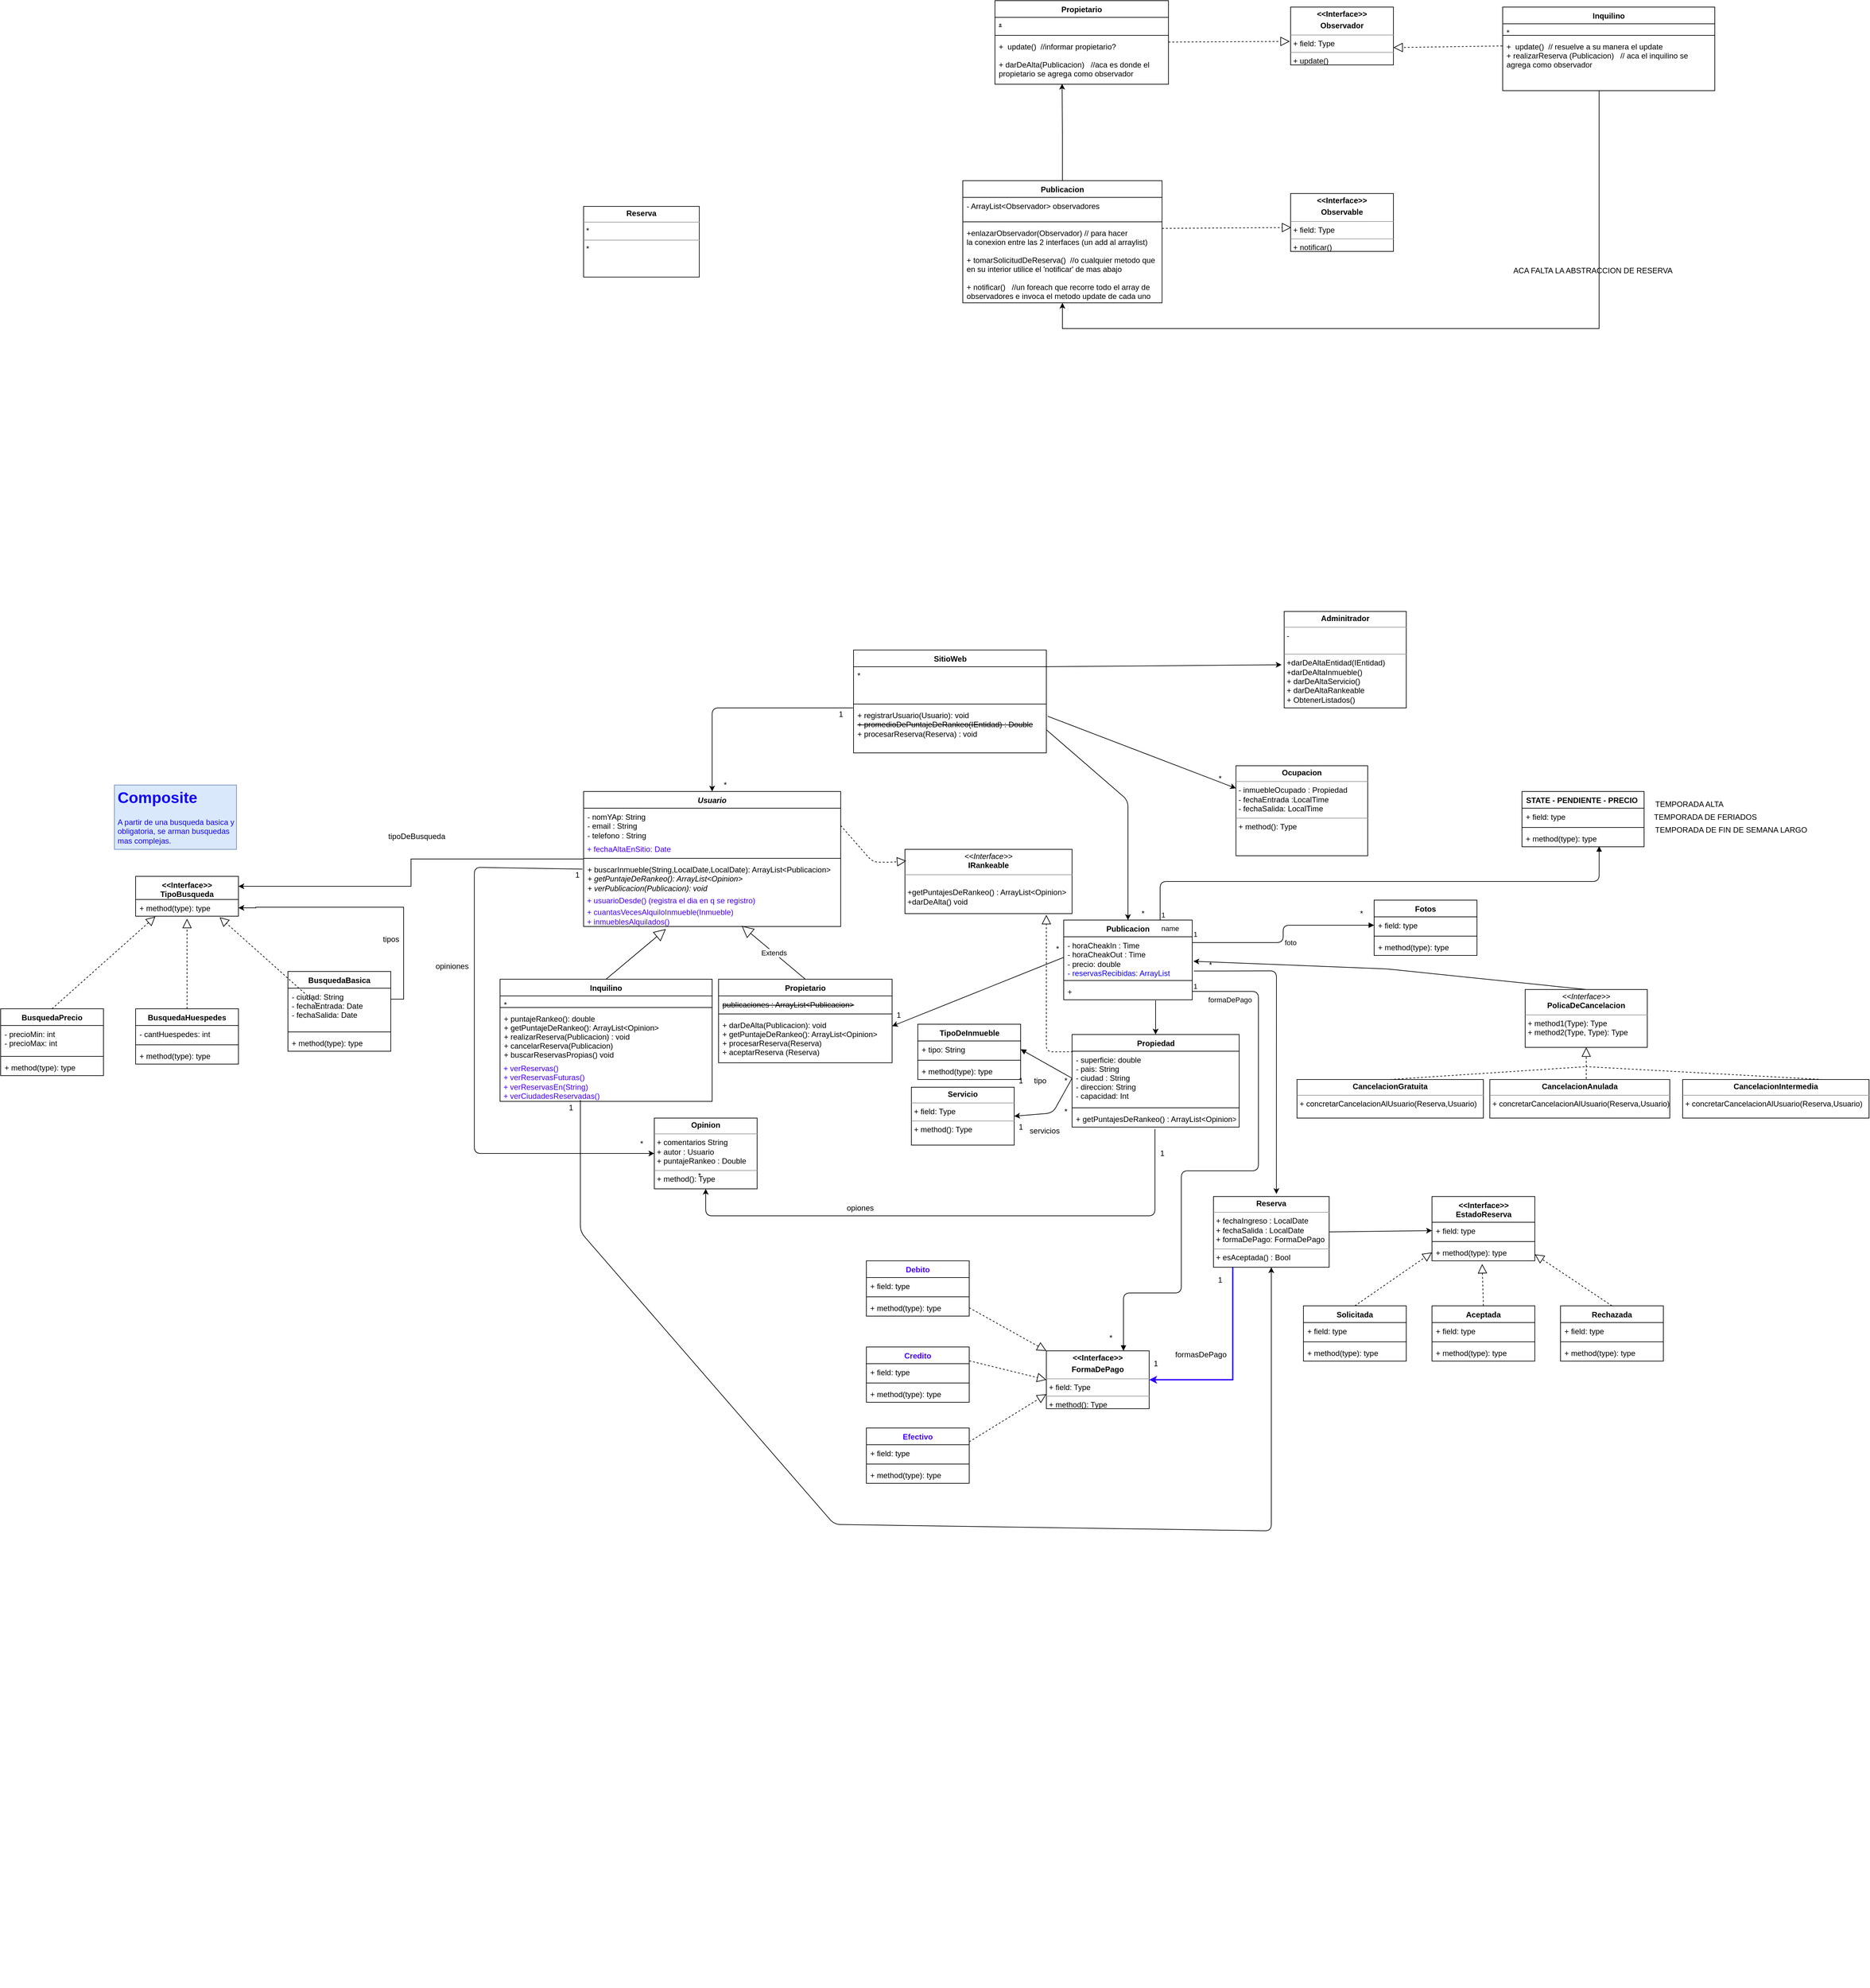 <mxfile version="14.6.13" type="device"><diagram id="Q23gDszQghOrVKXfRjo7" name="Página-1"><mxGraphModel dx="3637" dy="2833" grid="1" gridSize="10" guides="1" tooltips="1" connect="1" arrows="1" fold="1" page="1" pageScale="1" pageWidth="827" pageHeight="1169" math="0" shadow="0"><root><mxCell id="0"/><mxCell id="1" parent="0"/><mxCell id="iMBVTK4eh0f5u9LGQ2n8-27" style="edgeStyle=orthogonalEdgeStyle;rounded=0;orthogonalLoop=1;jettySize=auto;html=1;entryX=1;entryY=0.25;entryDx=0;entryDy=0;" parent="1" source="RWJYd1yV1vK1GG6gAaNg-1" target="ZaSsAvnsg9CG3dwttsh2-1" edge="1"><mxGeometry relative="1" as="geometry"/></mxCell><mxCell id="RWJYd1yV1vK1GG6gAaNg-1" value="Usuario" style="swimlane;fontStyle=3;align=center;verticalAlign=top;childLayout=stackLayout;horizontal=1;startSize=26;horizontalStack=0;resizeParent=1;resizeParentMax=0;resizeLast=0;collapsible=1;marginBottom=0;" parent="1" vertex="1"><mxGeometry x="80" y="120" width="400" height="210" as="geometry"/></mxCell><mxCell id="RWJYd1yV1vK1GG6gAaNg-2" value="- nomYAp: String&amp;nbsp;&lt;br&gt;- email : String&amp;nbsp;&lt;br&gt;- telefono : String&lt;br&gt;" style="text;strokeColor=none;fillColor=none;align=left;verticalAlign=top;spacingLeft=4;spacingRight=4;overflow=hidden;rotatable=0;points=[[0,0.5],[1,0.5]];portConstraint=eastwest;html=1;" parent="RWJYd1yV1vK1GG6gAaNg-1" vertex="1"><mxGeometry y="26" width="400" height="54" as="geometry"/></mxCell><mxCell id="eGVTxvkA8lSF3JEVDvuz-3" value="&amp;nbsp;+ fechaAltaEnSitio: Date" style="text;html=1;align=left;verticalAlign=middle;resizable=0;points=[];autosize=1;fontColor=#4400FF;" parent="RWJYd1yV1vK1GG6gAaNg-1" vertex="1"><mxGeometry y="80" width="400" height="20" as="geometry"/></mxCell><mxCell id="RWJYd1yV1vK1GG6gAaNg-3" value="" style="line;strokeWidth=1;fillColor=none;align=left;verticalAlign=middle;spacingTop=-1;spacingLeft=3;spacingRight=3;rotatable=0;labelPosition=right;points=[];portConstraint=eastwest;" parent="RWJYd1yV1vK1GG6gAaNg-1" vertex="1"><mxGeometry y="100" width="400" height="8" as="geometry"/></mxCell><mxCell id="RWJYd1yV1vK1GG6gAaNg-4" value="+ buscarInmueble(String,LocalDate,LocalDate): ArrayList&amp;lt;Publicacion&amp;gt;&lt;br&gt;&lt;i&gt;+ getPuntajeDeRankeo(): ArrayList&amp;lt;Opinion&amp;gt;&lt;br&gt;+ verPublicacion(Publicacion): void&lt;br&gt;&lt;br&gt;&lt;/i&gt;" style="text;strokeColor=none;fillColor=none;align=left;verticalAlign=top;spacingLeft=4;spacingRight=4;overflow=hidden;rotatable=0;points=[[0,0.5],[1,0.5]];portConstraint=eastwest;html=1;" parent="RWJYd1yV1vK1GG6gAaNg-1" vertex="1"><mxGeometry y="108" width="400" height="52" as="geometry"/></mxCell><mxCell id="eGVTxvkA8lSF3JEVDvuz-1" value="&amp;nbsp;+ usuarioDesde() (registra el dia en q se registro)" style="text;html=1;align=left;verticalAlign=middle;resizable=0;points=[];autosize=1;fontColor=#4400FF;" parent="RWJYd1yV1vK1GG6gAaNg-1" vertex="1"><mxGeometry y="160" width="400" height="20" as="geometry"/></mxCell><mxCell id="eGVTxvkA8lSF3JEVDvuz-2" value="&amp;nbsp;+ cuantasVecesAlquiloInmueble(Inmueble)&lt;br&gt;&amp;nbsp;+ inmueblesAlquilados()" style="text;html=1;align=left;verticalAlign=middle;resizable=0;points=[];autosize=1;fontColor=#4400FF;" parent="RWJYd1yV1vK1GG6gAaNg-1" vertex="1"><mxGeometry y="180" width="400" height="30" as="geometry"/></mxCell><mxCell id="RWJYd1yV1vK1GG6gAaNg-14" value="Propietario" style="swimlane;fontStyle=1;align=center;verticalAlign=top;childLayout=stackLayout;horizontal=1;startSize=26;horizontalStack=0;resizeParent=1;resizeParentMax=0;resizeLast=0;collapsible=1;marginBottom=0;" parent="1" vertex="1"><mxGeometry x="290" y="412" width="270" height="130" as="geometry"/></mxCell><mxCell id="RWJYd1yV1vK1GG6gAaNg-15" value="&lt;strike&gt;publicaciones : ArrayList&amp;lt;Publicacion&amp;gt;&lt;/strike&gt;" style="text;strokeColor=none;fillColor=none;align=left;verticalAlign=top;spacingLeft=4;spacingRight=4;overflow=hidden;rotatable=0;points=[[0,0.5],[1,0.5]];portConstraint=eastwest;html=1;" parent="RWJYd1yV1vK1GG6gAaNg-14" vertex="1"><mxGeometry y="26" width="270" height="24" as="geometry"/></mxCell><mxCell id="RWJYd1yV1vK1GG6gAaNg-16" value="" style="line;strokeWidth=1;fillColor=none;align=left;verticalAlign=middle;spacingTop=-1;spacingLeft=3;spacingRight=3;rotatable=0;labelPosition=right;points=[];portConstraint=eastwest;" parent="RWJYd1yV1vK1GG6gAaNg-14" vertex="1"><mxGeometry y="50" width="270" height="8" as="geometry"/></mxCell><mxCell id="RWJYd1yV1vK1GG6gAaNg-17" value="+ darDeAlta(Publicacion): void&#10;+ getPuntajeDeRankeo(): ArrayList&lt;Opinion&gt;&#10;+ procesarReserva(Reserva)&#10;+ aceptarReserva (Reserva)" style="text;strokeColor=none;fillColor=none;align=left;verticalAlign=top;spacingLeft=4;spacingRight=4;overflow=hidden;rotatable=0;points=[[0,0.5],[1,0.5]];portConstraint=eastwest;" parent="RWJYd1yV1vK1GG6gAaNg-14" vertex="1"><mxGeometry y="58" width="270" height="72" as="geometry"/></mxCell><mxCell id="RWJYd1yV1vK1GG6gAaNg-18" value="Inquilino" style="swimlane;fontStyle=1;align=center;verticalAlign=top;childLayout=stackLayout;horizontal=1;startSize=26;horizontalStack=0;resizeParent=1;resizeParentMax=0;resizeLast=0;collapsible=1;marginBottom=0;" parent="1" vertex="1"><mxGeometry x="-50" y="412" width="330" height="190" as="geometry"/></mxCell><mxCell id="RWJYd1yV1vK1GG6gAaNg-19" value="*" style="text;strokeColor=none;fillColor=none;align=left;verticalAlign=top;spacingLeft=4;spacingRight=4;overflow=hidden;rotatable=0;points=[[0,0.5],[1,0.5]];portConstraint=eastwest;html=1;" parent="RWJYd1yV1vK1GG6gAaNg-18" vertex="1"><mxGeometry y="26" width="330" height="14" as="geometry"/></mxCell><mxCell id="RWJYd1yV1vK1GG6gAaNg-20" value="" style="line;strokeWidth=1;fillColor=none;align=left;verticalAlign=middle;spacingTop=-1;spacingLeft=3;spacingRight=3;rotatable=0;labelPosition=right;points=[];portConstraint=eastwest;" parent="RWJYd1yV1vK1GG6gAaNg-18" vertex="1"><mxGeometry y="40" width="330" height="8" as="geometry"/></mxCell><mxCell id="RWJYd1yV1vK1GG6gAaNg-21" value="+ puntajeRankeo(): double&#10;+ getPuntajeDeRankeo(): ArrayList&lt;Opinion&gt;&#10;+ realizarReserva(Publicacion) : void&#10;+ cancelarReserva(Publicacion)&#10;+ buscarReservasPropias() void " style="text;strokeColor=none;fillColor=none;align=left;verticalAlign=top;spacingLeft=4;spacingRight=4;overflow=hidden;rotatable=0;points=[[0,0.5],[1,0.5]];portConstraint=eastwest;" parent="RWJYd1yV1vK1GG6gAaNg-18" vertex="1"><mxGeometry y="48" width="330" height="82" as="geometry"/></mxCell><mxCell id="vf5Qtl-EVKwy8KCwmdIY-59" value="&amp;nbsp;+ verReservas()&lt;br&gt;&amp;nbsp;+ verReservasFuturas()&lt;br&gt;&amp;nbsp;+ verReservasEn(String)&lt;br&gt;&amp;nbsp;+ verCiudadesReservadas()" style="text;html=1;align=left;verticalAlign=middle;resizable=0;points=[];autosize=1;fontColor=#4400FF;" parent="RWJYd1yV1vK1GG6gAaNg-18" vertex="1"><mxGeometry y="130" width="330" height="60" as="geometry"/></mxCell><mxCell id="RWJYd1yV1vK1GG6gAaNg-28" value="Publicacion" style="swimlane;fontStyle=1;align=center;verticalAlign=top;childLayout=stackLayout;horizontal=1;startSize=26;horizontalStack=0;resizeParent=1;resizeParentMax=0;resizeLast=0;collapsible=1;marginBottom=0;" parent="1" vertex="1"><mxGeometry x="827" y="320" width="200" height="124" as="geometry"/></mxCell><mxCell id="RWJYd1yV1vK1GG6gAaNg-29" value="- horaCheakIn : Time&amp;nbsp;&lt;br&gt;- horaCheakOut : Time&lt;br&gt;- precio: double&lt;br&gt;&lt;font color=&quot;#1303ff&quot;&gt;- reservasRecibidas: ArrayList&lt;/font&gt;" style="text;strokeColor=none;fillColor=none;align=left;verticalAlign=top;spacingLeft=4;spacingRight=4;overflow=hidden;rotatable=0;points=[[0,0.5],[1,0.5]];portConstraint=eastwest;html=1;" parent="RWJYd1yV1vK1GG6gAaNg-28" vertex="1"><mxGeometry y="26" width="200" height="64" as="geometry"/></mxCell><mxCell id="RWJYd1yV1vK1GG6gAaNg-30" value="" style="line;strokeWidth=1;fillColor=none;align=left;verticalAlign=middle;spacingTop=-1;spacingLeft=3;spacingRight=3;rotatable=0;labelPosition=right;points=[];portConstraint=eastwest;" parent="RWJYd1yV1vK1GG6gAaNg-28" vertex="1"><mxGeometry y="90" width="200" height="8" as="geometry"/></mxCell><mxCell id="RWJYd1yV1vK1GG6gAaNg-31" value="+ " style="text;strokeColor=none;fillColor=none;align=left;verticalAlign=top;spacingLeft=4;spacingRight=4;overflow=hidden;rotatable=0;points=[[0,0.5],[1,0.5]];portConstraint=eastwest;" parent="RWJYd1yV1vK1GG6gAaNg-28" vertex="1"><mxGeometry y="98" width="200" height="26" as="geometry"/></mxCell><mxCell id="RWJYd1yV1vK1GG6gAaNg-37" value="SitioWeb" style="swimlane;fontStyle=1;align=center;verticalAlign=top;childLayout=stackLayout;horizontal=1;startSize=26;horizontalStack=0;resizeParent=1;resizeParentMax=0;resizeLast=0;collapsible=1;marginBottom=0;html=1;" parent="1" vertex="1"><mxGeometry x="500" y="-100" width="300" height="160" as="geometry"/></mxCell><mxCell id="RWJYd1yV1vK1GG6gAaNg-38" value="*" style="text;strokeColor=none;fillColor=none;align=left;verticalAlign=top;spacingLeft=4;spacingRight=4;overflow=hidden;rotatable=0;points=[[0,0.5],[1,0.5]];portConstraint=eastwest;html=1;" parent="RWJYd1yV1vK1GG6gAaNg-37" vertex="1"><mxGeometry y="26" width="300" height="54" as="geometry"/></mxCell><mxCell id="RWJYd1yV1vK1GG6gAaNg-39" value="" style="line;strokeWidth=1;fillColor=none;align=left;verticalAlign=middle;spacingTop=-1;spacingLeft=3;spacingRight=3;rotatable=0;labelPosition=right;points=[];portConstraint=eastwest;" parent="RWJYd1yV1vK1GG6gAaNg-37" vertex="1"><mxGeometry y="80" width="300" height="8" as="geometry"/></mxCell><mxCell id="RWJYd1yV1vK1GG6gAaNg-40" value="+ registrarUsuario(Usuario): void&lt;br&gt;&lt;strike&gt;+ promedioDePuntajeDeRankeo(IEntidad) : Double&lt;br&gt;&lt;/strike&gt;+ procesarReserva(Reserva) : void" style="text;strokeColor=none;fillColor=none;align=left;verticalAlign=top;spacingLeft=4;spacingRight=4;overflow=hidden;rotatable=0;points=[[0,0.5],[1,0.5]];portConstraint=eastwest;html=1;" parent="RWJYd1yV1vK1GG6gAaNg-37" vertex="1"><mxGeometry y="88" width="300" height="72" as="geometry"/></mxCell><mxCell id="RWJYd1yV1vK1GG6gAaNg-45" value="Propiedad" style="swimlane;fontStyle=1;align=center;verticalAlign=top;childLayout=stackLayout;horizontal=1;startSize=26;horizontalStack=0;resizeParent=1;resizeParentMax=0;resizeLast=0;collapsible=1;marginBottom=0;html=1;" parent="1" vertex="1"><mxGeometry x="840" y="498" width="260" height="144" as="geometry"/></mxCell><mxCell id="RWJYd1yV1vK1GG6gAaNg-46" value="- superficie: double&#10;- pais: String &#10;- ciudad : String &#10;- direccion: String &#10;- capacidad: Int " style="text;strokeColor=none;fillColor=none;align=left;verticalAlign=top;spacingLeft=4;spacingRight=4;overflow=hidden;rotatable=0;points=[[0,0.5],[1,0.5]];portConstraint=eastwest;" parent="RWJYd1yV1vK1GG6gAaNg-45" vertex="1"><mxGeometry y="26" width="260" height="84" as="geometry"/></mxCell><mxCell id="RWJYd1yV1vK1GG6gAaNg-47" value="" style="line;strokeWidth=1;fillColor=none;align=left;verticalAlign=middle;spacingTop=-1;spacingLeft=3;spacingRight=3;rotatable=0;labelPosition=right;points=[];portConstraint=eastwest;" parent="RWJYd1yV1vK1GG6gAaNg-45" vertex="1"><mxGeometry y="110" width="260" height="8" as="geometry"/></mxCell><mxCell id="RWJYd1yV1vK1GG6gAaNg-48" value="+ getPuntajesDeRankeo() : ArrayList&lt;Opinion&gt; " style="text;strokeColor=none;fillColor=none;align=left;verticalAlign=top;spacingLeft=4;spacingRight=4;overflow=hidden;rotatable=0;points=[[0,0.5],[1,0.5]];portConstraint=eastwest;" parent="RWJYd1yV1vK1GG6gAaNg-45" vertex="1"><mxGeometry y="118" width="260" height="26" as="geometry"/></mxCell><mxCell id="RWJYd1yV1vK1GG6gAaNg-57" value="&lt;p style=&quot;margin: 0px ; margin-top: 4px ; text-align: center&quot;&gt;&lt;i&gt;&amp;lt;&amp;lt;Interface&amp;gt;&amp;gt;&lt;/i&gt;&lt;br&gt;&lt;b&gt;IRankeable&lt;/b&gt;&lt;/p&gt;&lt;hr size=&quot;1&quot;&gt;&lt;p style=&quot;margin: 0px ; margin-left: 4px&quot;&gt;&lt;br&gt;&lt;/p&gt;&lt;p style=&quot;margin: 0px ; margin-left: 4px&quot;&gt;+getPuntajesDeRankeo() : ArrayList&amp;lt;Opinion&amp;gt;&lt;/p&gt;&lt;p style=&quot;margin: 0px ; margin-left: 4px&quot;&gt;+darDeAlta() void&lt;/p&gt;" style="verticalAlign=top;align=left;overflow=fill;fontSize=12;fontFamily=Helvetica;html=1;" parent="1" vertex="1"><mxGeometry x="580" y="210" width="260" height="100" as="geometry"/></mxCell><mxCell id="RWJYd1yV1vK1GG6gAaNg-68" value="" style="endArrow=classic;html=1;exitX=-0.003;exitY=0.028;exitDx=0;exitDy=0;entryX=0.5;entryY=0;entryDx=0;entryDy=0;exitPerimeter=0;" parent="1" source="RWJYd1yV1vK1GG6gAaNg-40" target="RWJYd1yV1vK1GG6gAaNg-1" edge="1"><mxGeometry width="50" height="50" relative="1" as="geometry"><mxPoint x="440" y="320" as="sourcePoint"/><mxPoint x="490" y="270" as="targetPoint"/><Array as="points"><mxPoint x="280" y="-10"/></Array></mxGeometry></mxCell><mxCell id="RWJYd1yV1vK1GG6gAaNg-69" value="" style="endArrow=classic;html=1;exitX=1;exitY=0.5;exitDx=0;exitDy=0;entryX=0.5;entryY=0;entryDx=0;entryDy=0;" parent="1" source="RWJYd1yV1vK1GG6gAaNg-40" target="RWJYd1yV1vK1GG6gAaNg-28" edge="1"><mxGeometry width="50" height="50" relative="1" as="geometry"><mxPoint x="510" y="73" as="sourcePoint"/><mxPoint x="290" y="140" as="targetPoint"/><Array as="points"><mxPoint x="927" y="134"/></Array></mxGeometry></mxCell><mxCell id="RWJYd1yV1vK1GG6gAaNg-72" value="*" style="text;html=1;align=center;verticalAlign=middle;resizable=0;points=[];autosize=1;" parent="1" vertex="1"><mxGeometry x="940" y="300" width="20" height="20" as="geometry"/></mxCell><mxCell id="RWJYd1yV1vK1GG6gAaNg-73" value="1" style="text;html=1;align=center;verticalAlign=middle;resizable=0;points=[];autosize=1;" parent="1" vertex="1"><mxGeometry x="470" y="-10" width="20" height="20" as="geometry"/></mxCell><mxCell id="RWJYd1yV1vK1GG6gAaNg-74" value="*" style="text;html=1;align=center;verticalAlign=middle;resizable=0;points=[];autosize=1;" parent="1" vertex="1"><mxGeometry x="290" y="100" width="20" height="20" as="geometry"/></mxCell><mxCell id="RWJYd1yV1vK1GG6gAaNg-77" value="" style="endArrow=classic;html=1;exitX=0;exitY=0.5;exitDx=0;exitDy=0;entryX=1;entryY=0.208;entryDx=0;entryDy=0;entryPerimeter=0;" parent="1" source="RWJYd1yV1vK1GG6gAaNg-29" target="RWJYd1yV1vK1GG6gAaNg-17" edge="1"><mxGeometry width="50" height="50" relative="1" as="geometry"><mxPoint x="520" y="290" as="sourcePoint"/><mxPoint x="561" y="388" as="targetPoint"/></mxGeometry></mxCell><mxCell id="RWJYd1yV1vK1GG6gAaNg-78" value="1" style="text;html=1;align=center;verticalAlign=middle;resizable=0;points=[];autosize=1;" parent="1" vertex="1"><mxGeometry x="560" y="458" width="20" height="20" as="geometry"/></mxCell><mxCell id="RWJYd1yV1vK1GG6gAaNg-79" value="*" style="text;html=1;align=center;verticalAlign=middle;resizable=0;points=[];autosize=1;" parent="1" vertex="1"><mxGeometry x="807" y="355" width="20" height="20" as="geometry"/></mxCell><mxCell id="RWJYd1yV1vK1GG6gAaNg-80" value="" style="endArrow=classic;html=1;exitX=0.715;exitY=1.038;exitDx=0;exitDy=0;exitPerimeter=0;entryX=0.5;entryY=0;entryDx=0;entryDy=0;" parent="1" source="RWJYd1yV1vK1GG6gAaNg-31" target="RWJYd1yV1vK1GG6gAaNg-45" edge="1"><mxGeometry width="50" height="50" relative="1" as="geometry"><mxPoint x="610" y="320" as="sourcePoint"/><mxPoint x="660" y="270" as="targetPoint"/></mxGeometry></mxCell><mxCell id="RWJYd1yV1vK1GG6gAaNg-83" value="" style="endArrow=block;dashed=1;endFill=0;endSize=12;html=1;exitX=1;exitY=0.5;exitDx=0;exitDy=0;entryX=0.008;entryY=0.18;entryDx=0;entryDy=0;entryPerimeter=0;" parent="1" source="RWJYd1yV1vK1GG6gAaNg-2" target="RWJYd1yV1vK1GG6gAaNg-57" edge="1"><mxGeometry width="160" relative="1" as="geometry"><mxPoint x="310" y="390" as="sourcePoint"/><mxPoint x="60" y="440" as="targetPoint"/><Array as="points"><mxPoint x="530" y="230"/><mxPoint x="560" y="230"/></Array></mxGeometry></mxCell><mxCell id="RWJYd1yV1vK1GG6gAaNg-84" value="" style="endArrow=block;dashed=1;endFill=0;endSize=12;html=1;exitX=0.004;exitY=0.009;exitDx=0;exitDy=0;exitPerimeter=0;" parent="1" source="RWJYd1yV1vK1GG6gAaNg-46" edge="1"><mxGeometry width="160" relative="1" as="geometry"><mxPoint x="800" y="250" as="sourcePoint"/><mxPoint x="800" y="312" as="targetPoint"/><Array as="points"><mxPoint x="800" y="525"/><mxPoint x="800" y="500"/></Array></mxGeometry></mxCell><mxCell id="RWJYd1yV1vK1GG6gAaNg-85" value="TipoDeInmueble" style="swimlane;fontStyle=1;align=center;verticalAlign=top;childLayout=stackLayout;horizontal=1;startSize=26;horizontalStack=0;resizeParent=1;resizeParentMax=0;resizeLast=0;collapsible=1;marginBottom=0;html=1;" parent="1" vertex="1"><mxGeometry x="600" y="482" width="160" height="86" as="geometry"/></mxCell><mxCell id="RWJYd1yV1vK1GG6gAaNg-86" value="+ tipo: String" style="text;strokeColor=none;fillColor=none;align=left;verticalAlign=top;spacingLeft=4;spacingRight=4;overflow=hidden;rotatable=0;points=[[0,0.5],[1,0.5]];portConstraint=eastwest;" parent="RWJYd1yV1vK1GG6gAaNg-85" vertex="1"><mxGeometry y="26" width="160" height="26" as="geometry"/></mxCell><mxCell id="RWJYd1yV1vK1GG6gAaNg-87" value="" style="line;strokeWidth=1;fillColor=none;align=left;verticalAlign=middle;spacingTop=-1;spacingLeft=3;spacingRight=3;rotatable=0;labelPosition=right;points=[];portConstraint=eastwest;" parent="RWJYd1yV1vK1GG6gAaNg-85" vertex="1"><mxGeometry y="52" width="160" height="8" as="geometry"/></mxCell><mxCell id="RWJYd1yV1vK1GG6gAaNg-88" value="+ method(type): type" style="text;strokeColor=none;fillColor=none;align=left;verticalAlign=top;spacingLeft=4;spacingRight=4;overflow=hidden;rotatable=0;points=[[0,0.5],[1,0.5]];portConstraint=eastwest;" parent="RWJYd1yV1vK1GG6gAaNg-85" vertex="1"><mxGeometry y="60" width="160" height="26" as="geometry"/></mxCell><mxCell id="RWJYd1yV1vK1GG6gAaNg-89" value="" style="html=1;verticalAlign=bottom;endArrow=block;exitX=0;exitY=0.5;exitDx=0;exitDy=0;entryX=1;entryY=0.5;entryDx=0;entryDy=0;" parent="1" source="RWJYd1yV1vK1GG6gAaNg-46" target="RWJYd1yV1vK1GG6gAaNg-86" edge="1"><mxGeometry width="80" relative="1" as="geometry"><mxPoint x="720" y="540" as="sourcePoint"/><mxPoint x="810" y="600" as="targetPoint"/><Array as="points"/></mxGeometry></mxCell><mxCell id="TMLdpXpu8BFrND2twmNQ-1" value="&lt;p style=&quot;margin: 0px ; margin-top: 4px ; text-align: center&quot;&gt;&lt;b&gt;Servicio&lt;/b&gt;&lt;/p&gt;&lt;hr size=&quot;1&quot;&gt;&lt;p style=&quot;margin: 0px ; margin-left: 4px&quot;&gt;+ field: Type&lt;/p&gt;&lt;hr size=&quot;1&quot;&gt;&lt;p style=&quot;margin: 0px ; margin-left: 4px&quot;&gt;+ method(): Type&lt;/p&gt;" style="verticalAlign=top;align=left;overflow=fill;fontSize=12;fontFamily=Helvetica;html=1;" parent="1" vertex="1"><mxGeometry x="590" y="580" width="160" height="90" as="geometry"/></mxCell><mxCell id="TMLdpXpu8BFrND2twmNQ-2" value="" style="endArrow=classic;html=1;exitX=0;exitY=0.5;exitDx=0;exitDy=0;entryX=1;entryY=0.5;entryDx=0;entryDy=0;" parent="1" source="RWJYd1yV1vK1GG6gAaNg-46" target="TMLdpXpu8BFrND2twmNQ-1" edge="1"><mxGeometry width="50" height="50" relative="1" as="geometry"><mxPoint x="540" y="530" as="sourcePoint"/><mxPoint x="590" y="480" as="targetPoint"/><Array as="points"><mxPoint x="810" y="620"/></Array></mxGeometry></mxCell><mxCell id="TMLdpXpu8BFrND2twmNQ-3" value="1" style="text;html=1;align=center;verticalAlign=middle;resizable=0;points=[];autosize=1;" parent="1" vertex="1"><mxGeometry x="750" y="560" width="20" height="20" as="geometry"/></mxCell><mxCell id="TMLdpXpu8BFrND2twmNQ-4" value="*" style="text;html=1;align=center;verticalAlign=middle;resizable=0;points=[];autosize=1;" parent="1" vertex="1"><mxGeometry x="820" y="560" width="20" height="20" as="geometry"/></mxCell><mxCell id="TMLdpXpu8BFrND2twmNQ-5" value="1" style="text;html=1;align=center;verticalAlign=middle;resizable=0;points=[];autosize=1;" parent="1" vertex="1"><mxGeometry x="750" y="632" width="20" height="20" as="geometry"/></mxCell><mxCell id="TMLdpXpu8BFrND2twmNQ-6" value="*" style="text;html=1;align=center;verticalAlign=middle;resizable=0;points=[];autosize=1;" parent="1" vertex="1"><mxGeometry x="820" y="608" width="20" height="20" as="geometry"/></mxCell><mxCell id="TMLdpXpu8BFrND2twmNQ-7" value="tipo" style="text;html=1;align=center;verticalAlign=middle;resizable=0;points=[];autosize=1;" parent="1" vertex="1"><mxGeometry x="775" y="560" width="30" height="20" as="geometry"/></mxCell><mxCell id="TMLdpXpu8BFrND2twmNQ-8" value="servicios" style="text;html=1;align=center;verticalAlign=middle;resizable=0;points=[];autosize=1;" parent="1" vertex="1"><mxGeometry x="767" y="638" width="60" height="20" as="geometry"/></mxCell><mxCell id="TMLdpXpu8BFrND2twmNQ-9" value="&lt;p style=&quot;margin: 0px ; margin-top: 4px ; text-align: center&quot;&gt;&lt;b&gt;&amp;lt;&amp;lt;Interface&amp;gt;&amp;gt;&lt;/b&gt;&lt;/p&gt;&lt;p style=&quot;margin: 0px ; margin-top: 4px ; text-align: center&quot;&gt;&lt;b&gt;FormaDePago&lt;/b&gt;&lt;/p&gt;&lt;hr size=&quot;1&quot;&gt;&lt;p style=&quot;margin: 0px ; margin-left: 4px&quot;&gt;+ field: Type&lt;/p&gt;&lt;hr size=&quot;1&quot;&gt;&lt;p style=&quot;margin: 0px ; margin-left: 4px&quot;&gt;+ method(): Type&lt;/p&gt;" style="verticalAlign=top;align=left;overflow=fill;fontSize=12;fontFamily=Helvetica;html=1;" parent="1" vertex="1"><mxGeometry x="800" y="990" width="160" height="90" as="geometry"/></mxCell><mxCell id="TMLdpXpu8BFrND2twmNQ-12" value="formasDePago" style="text;html=1;align=center;verticalAlign=middle;resizable=0;points=[];autosize=1;" parent="1" vertex="1"><mxGeometry x="990" y="986" width="100" height="20" as="geometry"/></mxCell><mxCell id="TMLdpXpu8BFrND2twmNQ-14" value="*" style="text;html=1;align=center;verticalAlign=middle;resizable=0;points=[];autosize=1;" parent="1" vertex="1"><mxGeometry x="1045" y="380" width="20" height="20" as="geometry"/></mxCell><mxCell id="TMLdpXpu8BFrND2twmNQ-16" value="&lt;p style=&quot;margin: 0px ; margin-top: 4px ; text-align: center&quot;&gt;&lt;b&gt;Opinion&lt;/b&gt;&lt;/p&gt;&lt;hr size=&quot;1&quot;&gt;&lt;p style=&quot;margin: 0px ; margin-left: 4px&quot;&gt;+ comentarios String&amp;nbsp;&lt;br&gt;+ autor : Usuario&lt;/p&gt;&lt;p style=&quot;margin: 0px ; margin-left: 4px&quot;&gt;+ puntajeRankeo : Double&lt;/p&gt;&lt;hr size=&quot;1&quot;&gt;&lt;p style=&quot;margin: 0px ; margin-left: 4px&quot;&gt;+ method(): Type&lt;/p&gt;" style="verticalAlign=top;align=left;overflow=fill;fontSize=12;fontFamily=Helvetica;html=1;" parent="1" vertex="1"><mxGeometry x="190" y="628" width="160" height="110" as="geometry"/></mxCell><mxCell id="TMLdpXpu8BFrND2twmNQ-17" value="" style="endArrow=classic;html=1;exitX=-0.004;exitY=0.245;exitDx=0;exitDy=0;entryX=0;entryY=0.5;entryDx=0;entryDy=0;exitPerimeter=0;" parent="1" source="RWJYd1yV1vK1GG6gAaNg-4" target="TMLdpXpu8BFrND2twmNQ-16" edge="1"><mxGeometry width="50" height="50" relative="1" as="geometry"><mxPoint x="-70" y="226" as="sourcePoint"/><mxPoint x="-80" y="346" as="targetPoint"/><Array as="points"><mxPoint x="-90" y="238"/><mxPoint x="-90" y="683"/></Array></mxGeometry></mxCell><mxCell id="TMLdpXpu8BFrND2twmNQ-18" value="*" style="text;html=1;align=center;verticalAlign=middle;resizable=0;points=[];autosize=1;" parent="1" vertex="1"><mxGeometry x="160" y="658" width="20" height="20" as="geometry"/></mxCell><mxCell id="TMLdpXpu8BFrND2twmNQ-19" value="1" style="text;html=1;align=center;verticalAlign=middle;resizable=0;points=[];autosize=1;" parent="1" vertex="1"><mxGeometry x="60" y="240" width="20" height="20" as="geometry"/></mxCell><mxCell id="TMLdpXpu8BFrND2twmNQ-20" value="opiniones" style="text;html=1;align=center;verticalAlign=middle;resizable=0;points=[];autosize=1;" parent="1" vertex="1"><mxGeometry x="-160" y="382" width="70" height="20" as="geometry"/></mxCell><mxCell id="TMLdpXpu8BFrND2twmNQ-21" value="" style="endArrow=classic;html=1;exitX=0.496;exitY=1.115;exitDx=0;exitDy=0;exitPerimeter=0;entryX=0.5;entryY=1;entryDx=0;entryDy=0;" parent="1" source="RWJYd1yV1vK1GG6gAaNg-48" target="TMLdpXpu8BFrND2twmNQ-16" edge="1"><mxGeometry width="50" height="50" relative="1" as="geometry"><mxPoint x="770" y="900" as="sourcePoint"/><mxPoint x="460" y="800" as="targetPoint"/><Array as="points"><mxPoint x="969" y="780"/><mxPoint x="270" y="780"/></Array></mxGeometry></mxCell><mxCell id="TMLdpXpu8BFrND2twmNQ-22" value="1" style="text;html=1;align=center;verticalAlign=middle;resizable=0;points=[];autosize=1;" parent="1" vertex="1"><mxGeometry x="970" y="673" width="20" height="20" as="geometry"/></mxCell><mxCell id="TMLdpXpu8BFrND2twmNQ-23" value="*" style="text;html=1;align=center;verticalAlign=middle;resizable=0;points=[];autosize=1;rotation=0;" parent="1" vertex="1"><mxGeometry x="250" y="708" width="20" height="20" as="geometry"/></mxCell><mxCell id="TMLdpXpu8BFrND2twmNQ-24" value="opiones&lt;br&gt;" style="text;html=1;align=center;verticalAlign=middle;resizable=0;points=[];autosize=1;" parent="1" vertex="1"><mxGeometry x="480" y="758" width="60" height="20" as="geometry"/></mxCell><mxCell id="TMLdpXpu8BFrND2twmNQ-34" value="&lt;p style=&quot;margin: 0px ; margin-top: 4px ; text-align: center&quot;&gt;&lt;b&gt;Ocupacion&lt;/b&gt;&lt;/p&gt;&lt;hr size=&quot;1&quot;&gt;&lt;p style=&quot;margin: 0px ; margin-left: 4px&quot;&gt;- inmuebleOcupado : Propiedad&lt;/p&gt;&lt;p style=&quot;margin: 0px ; margin-left: 4px&quot;&gt;- fechaEntrada :LocalTime&lt;/p&gt;&lt;p style=&quot;margin: 0px ; margin-left: 4px&quot;&gt;- fechaSalida: LocalTime&amp;nbsp;&lt;/p&gt;&lt;hr size=&quot;1&quot;&gt;&lt;p style=&quot;margin: 0px ; margin-left: 4px&quot;&gt;+ method(): Type&lt;/p&gt;" style="verticalAlign=top;align=left;overflow=fill;fontSize=12;fontFamily=Helvetica;html=1;" parent="1" vertex="1"><mxGeometry x="1095" y="80" width="205" height="140" as="geometry"/></mxCell><mxCell id="TMLdpXpu8BFrND2twmNQ-38" value="" style="endArrow=classic;html=1;exitX=1.007;exitY=0.208;exitDx=0;exitDy=0;exitPerimeter=0;entryX=0;entryY=0.25;entryDx=0;entryDy=0;" parent="1" source="RWJYd1yV1vK1GG6gAaNg-40" target="TMLdpXpu8BFrND2twmNQ-34" edge="1"><mxGeometry width="50" height="50" relative="1" as="geometry"><mxPoint x="720" y="180" as="sourcePoint"/><mxPoint x="770" y="130" as="targetPoint"/></mxGeometry></mxCell><mxCell id="vf5Qtl-EVKwy8KCwmdIY-38" style="edgeStyle=orthogonalEdgeStyle;rounded=0;orthogonalLoop=1;jettySize=auto;html=1;entryX=1;entryY=0.5;entryDx=0;entryDy=0;strokeWidth=2;strokeColor=#2B00FF;" parent="1" source="TMLdpXpu8BFrND2twmNQ-39" target="TMLdpXpu8BFrND2twmNQ-9" edge="1"><mxGeometry relative="1" as="geometry"><Array as="points"><mxPoint x="1090" y="1035"/></Array></mxGeometry></mxCell><mxCell id="TMLdpXpu8BFrND2twmNQ-39" value="&lt;p style=&quot;margin: 0px ; margin-top: 4px ; text-align: center&quot;&gt;&lt;b&gt;Reserva&lt;/b&gt;&lt;/p&gt;&lt;hr size=&quot;1&quot;&gt;&lt;p style=&quot;margin: 0px ; margin-left: 4px&quot;&gt;+ fechaIngreso : LocalDate&lt;br&gt;+ fechaSalida : LocalDate&lt;/p&gt;&lt;p style=&quot;margin: 0px ; margin-left: 4px&quot;&gt;&lt;span style=&quot;font-family: &amp;#34;helvetica&amp;#34;&quot;&gt;+ formaDePago: FormaDePago&lt;/span&gt;&lt;/p&gt;&lt;hr size=&quot;1&quot;&gt;&lt;p style=&quot;margin: 0px 0px 0px 4px&quot;&gt;&lt;span&gt;+ esAceptada() : Bool&lt;/span&gt;&lt;br&gt;&lt;/p&gt;" style="verticalAlign=top;align=left;overflow=fill;fontSize=12;fontFamily=Helvetica;html=1;" parent="1" vertex="1"><mxGeometry x="1060" y="750" width="180" height="110" as="geometry"/></mxCell><mxCell id="TMLdpXpu8BFrND2twmNQ-41" value="*" style="text;html=1;align=center;verticalAlign=middle;resizable=0;points=[];autosize=1;" parent="1" vertex="1"><mxGeometry x="1060" y="90" width="20" height="20" as="geometry"/></mxCell><mxCell id="TMLdpXpu8BFrND2twmNQ-45" value="" style="endArrow=block;endSize=16;endFill=0;html=1;exitX=0.5;exitY=0;exitDx=0;exitDy=0;entryX=0.32;entryY=1.133;entryDx=0;entryDy=0;entryPerimeter=0;" parent="1" source="RWJYd1yV1vK1GG6gAaNg-18" target="eGVTxvkA8lSF3JEVDvuz-2" edge="1"><mxGeometry width="160" relative="1" as="geometry"><mxPoint x="140" y="310" as="sourcePoint"/><mxPoint x="300" y="310" as="targetPoint"/><Array as="points"/></mxGeometry></mxCell><mxCell id="TMLdpXpu8BFrND2twmNQ-49" value="&lt;p style=&quot;margin: 0px ; margin-top: 4px ; text-align: center&quot;&gt;&lt;b&gt;Adminitrador&lt;/b&gt;&lt;/p&gt;&lt;hr size=&quot;1&quot;&gt;&lt;p style=&quot;margin: 0px ; margin-left: 4px&quot;&gt;-&lt;/p&gt;&lt;p style=&quot;margin: 0px ; margin-left: 4px&quot;&gt;&lt;br&gt;&lt;/p&gt;&lt;hr size=&quot;1&quot;&gt;&lt;p style=&quot;margin: 0px 0px 0px 4px&quot;&gt;+darDeAltaEntidad(IEntidad)&lt;br&gt;+darDeAltaInmueble()&lt;/p&gt;&lt;p style=&quot;margin: 0px 0px 0px 4px&quot;&gt;+ darDeAltaServicio()&lt;/p&gt;&lt;p style=&quot;margin: 0px 0px 0px 4px&quot;&gt;+ darDeAltaRankeable&lt;/p&gt;&lt;p style=&quot;margin: 0px 0px 0px 4px&quot;&gt;+ ObtenerListados()&lt;/p&gt;" style="verticalAlign=top;align=left;overflow=fill;fontSize=12;fontFamily=Helvetica;html=1;" parent="1" vertex="1"><mxGeometry x="1170" y="-160" width="190" height="150" as="geometry"/></mxCell><mxCell id="TMLdpXpu8BFrND2twmNQ-51" value="" style="endArrow=classic;html=1;entryX=-0.021;entryY=0.553;entryDx=0;entryDy=0;exitX=0.98;exitY=0;exitDx=0;exitDy=0;entryPerimeter=0;exitPerimeter=0;" parent="1" source="RWJYd1yV1vK1GG6gAaNg-38" target="TMLdpXpu8BFrND2twmNQ-49" edge="1"><mxGeometry width="50" height="50" relative="1" as="geometry"><mxPoint x="900" y="260" as="sourcePoint"/><mxPoint x="950" y="210" as="targetPoint"/><Array as="points"/></mxGeometry></mxCell><mxCell id="TMLdpXpu8BFrND2twmNQ-52" value="&lt;p style=&quot;margin: 0px ; margin-top: 4px ; text-align: center&quot;&gt;&lt;i&gt;&amp;lt;&amp;lt;Interface&amp;gt;&amp;gt;&lt;/i&gt;&lt;br&gt;&lt;b&gt;PolicaDeCancelacion&lt;/b&gt;&lt;/p&gt;&lt;hr size=&quot;1&quot;&gt;&lt;p style=&quot;margin: 0px ; margin-left: 4px&quot;&gt;&lt;span&gt;+ method1(Type): Type&lt;/span&gt;&lt;br&gt;&lt;/p&gt;&lt;p style=&quot;margin: 0px ; margin-left: 4px&quot;&gt;+ method2(Type, Type): Type&lt;/p&gt;" style="verticalAlign=top;align=left;overflow=fill;fontSize=12;fontFamily=Helvetica;html=1;" parent="1" vertex="1"><mxGeometry x="1545" y="428" width="190" height="90" as="geometry"/></mxCell><mxCell id="TMLdpXpu8BFrND2twmNQ-53" value="&lt;p style=&quot;margin: 0px ; margin-top: 4px ; text-align: center&quot;&gt;&lt;b&gt;CancelacionGratuita&lt;/b&gt;&lt;/p&gt;&lt;hr size=&quot;1&quot;&gt;&lt;p style=&quot;margin: 0px ; margin-left: 4px&quot;&gt;&lt;/p&gt;&lt;p style=&quot;margin: 0px ; margin-left: 4px&quot;&gt;+ concretarCancelacionAlUsuario(Reserva,Usuario)&lt;/p&gt;" style="verticalAlign=top;align=left;overflow=fill;fontSize=12;fontFamily=Helvetica;html=1;" parent="1" vertex="1"><mxGeometry x="1190" y="568" width="290" height="60" as="geometry"/></mxCell><mxCell id="TMLdpXpu8BFrND2twmNQ-54" value="&lt;p style=&quot;margin: 0px ; margin-top: 4px ; text-align: center&quot;&gt;&lt;b&gt;CancelacionAnulada&lt;/b&gt;&lt;/p&gt;&lt;hr size=&quot;1&quot;&gt;&lt;p style=&quot;margin: 0px ; margin-left: 4px&quot;&gt;&lt;/p&gt;&lt;p style=&quot;margin: 0px ; margin-left: 4px&quot;&gt;+ concretarCancelacionAlUsuario(Reserva,Usuario)&lt;/p&gt;" style="verticalAlign=top;align=left;overflow=fill;fontSize=12;fontFamily=Helvetica;html=1;" parent="1" vertex="1"><mxGeometry x="1490" y="568" width="280" height="60" as="geometry"/></mxCell><mxCell id="TMLdpXpu8BFrND2twmNQ-55" value="&lt;p style=&quot;margin: 0px ; margin-top: 4px ; text-align: center&quot;&gt;&lt;b&gt;CancelacionIntermedia&lt;/b&gt;&lt;/p&gt;&lt;hr size=&quot;1&quot;&gt;&lt;p style=&quot;margin: 0px ; margin-left: 4px&quot;&gt;&lt;/p&gt;&lt;p style=&quot;margin: 0px ; margin-left: 4px&quot;&gt;+ concretarCancelacionAlUsuario(Reserva,Usuario)&lt;/p&gt;" style="verticalAlign=top;align=left;overflow=fill;fontSize=12;fontFamily=Helvetica;html=1;" parent="1" vertex="1"><mxGeometry x="1790" y="568" width="290" height="60" as="geometry"/></mxCell><mxCell id="TMLdpXpu8BFrND2twmNQ-56" value="" style="endArrow=block;dashed=1;endFill=0;endSize=12;html=1;entryX=0.5;entryY=1;entryDx=0;entryDy=0;" parent="1" target="TMLdpXpu8BFrND2twmNQ-52" edge="1"><mxGeometry width="160" relative="1" as="geometry"><mxPoint x="1640" y="548" as="sourcePoint"/><mxPoint x="1640" y="528" as="targetPoint"/></mxGeometry></mxCell><mxCell id="TMLdpXpu8BFrND2twmNQ-58" value="" style="endArrow=none;dashed=1;html=1;exitX=0.5;exitY=0;exitDx=0;exitDy=0;" parent="1" source="TMLdpXpu8BFrND2twmNQ-53" edge="1"><mxGeometry width="50" height="50" relative="1" as="geometry"><mxPoint x="1530" y="418" as="sourcePoint"/><mxPoint x="1640" y="548" as="targetPoint"/></mxGeometry></mxCell><mxCell id="TMLdpXpu8BFrND2twmNQ-59" value="" style="endArrow=none;dashed=1;html=1;exitX=0.75;exitY=0;exitDx=0;exitDy=0;" parent="1" source="TMLdpXpu8BFrND2twmNQ-55" edge="1"><mxGeometry width="50" height="50" relative="1" as="geometry"><mxPoint x="1345" y="578" as="sourcePoint"/><mxPoint x="1640" y="548" as="targetPoint"/></mxGeometry></mxCell><mxCell id="TMLdpXpu8BFrND2twmNQ-60" value="" style="endArrow=none;dashed=1;html=1;" parent="1" edge="1"><mxGeometry width="50" height="50" relative="1" as="geometry"><mxPoint x="1640" y="567" as="sourcePoint"/><mxPoint x="1640" y="548" as="targetPoint"/></mxGeometry></mxCell><mxCell id="TMLdpXpu8BFrND2twmNQ-61" value="" style="endArrow=classic;html=1;exitX=0.5;exitY=0;exitDx=0;exitDy=0;entryX=1.009;entryY=0.595;entryDx=0;entryDy=0;entryPerimeter=0;" parent="1" source="TMLdpXpu8BFrND2twmNQ-52" target="RWJYd1yV1vK1GG6gAaNg-29" edge="1"><mxGeometry width="50" height="50" relative="1" as="geometry"><mxPoint x="670" y="680" as="sourcePoint"/><mxPoint x="720" y="630" as="targetPoint"/><Array as="points"><mxPoint x="1330" y="396"/></Array></mxGeometry></mxCell><mxCell id="qKDYVgbguhuKR8nW0KU1-34" value="Extends" style="endArrow=block;endSize=16;endFill=0;html=1;exitX=0.5;exitY=0;exitDx=0;exitDy=0;entryX=0.615;entryY=0.967;entryDx=0;entryDy=0;entryPerimeter=0;" parent="1" source="RWJYd1yV1vK1GG6gAaNg-14" target="eGVTxvkA8lSF3JEVDvuz-2" edge="1"><mxGeometry width="160" relative="1" as="geometry"><mxPoint x="450" y="310" as="sourcePoint"/><mxPoint x="330" y="300" as="targetPoint"/></mxGeometry></mxCell><mxCell id="qKDYVgbguhuKR8nW0KU1-35" value="" style="endArrow=classic;html=1;exitX=1.013;exitY=0.833;exitDx=0;exitDy=0;exitPerimeter=0;entryX=0.544;entryY=-0.036;entryDx=0;entryDy=0;entryPerimeter=0;" parent="1" source="RWJYd1yV1vK1GG6gAaNg-29" target="TMLdpXpu8BFrND2twmNQ-39" edge="1"><mxGeometry width="50" height="50" relative="1" as="geometry"><mxPoint x="990" y="670" as="sourcePoint"/><mxPoint x="1220" y="560" as="targetPoint"/><Array as="points"><mxPoint x="1158" y="399"/></Array></mxGeometry></mxCell><mxCell id="qKDYVgbguhuKR8nW0KU1-40" value="1" style="text;html=1;align=center;verticalAlign=middle;resizable=0;points=[];autosize=1;" parent="1" vertex="1"><mxGeometry x="50" y="602" width="20" height="20" as="geometry"/></mxCell><mxCell id="qKDYVgbguhuKR8nW0KU1-43" value="" style="endArrow=classic;html=1;entryX=0.5;entryY=1;entryDx=0;entryDy=0;" parent="1" target="TMLdpXpu8BFrND2twmNQ-39" edge="1"><mxGeometry width="50" height="50" relative="1" as="geometry"><mxPoint x="75" y="600" as="sourcePoint"/><mxPoint x="560" y="870" as="targetPoint"/><Array as="points"><mxPoint x="75" y="805"/><mxPoint x="470" y="1260"/><mxPoint x="1150" y="1270"/></Array></mxGeometry></mxCell><mxCell id="qKDYVgbguhuKR8nW0KU1-44" value="" style="endArrow=classic;html=1;exitX=1;exitY=0.5;exitDx=0;exitDy=0;entryX=0;entryY=0.5;entryDx=0;entryDy=0;" parent="1" source="TMLdpXpu8BFrND2twmNQ-39" target="qKDYVgbguhuKR8nW0KU1-46" edge="1"><mxGeometry width="50" height="50" relative="1" as="geometry"><mxPoint x="1080" y="750" as="sourcePoint"/><mxPoint x="1450" y="800" as="targetPoint"/></mxGeometry></mxCell><mxCell id="qKDYVgbguhuKR8nW0KU1-45" value="&lt;font&gt;&amp;lt;&amp;lt;Interface&amp;gt;&amp;gt;&lt;br&gt;EstadoReserva&lt;/font&gt;" style="swimlane;fontStyle=1;align=center;verticalAlign=top;childLayout=stackLayout;horizontal=1;startSize=40;horizontalStack=0;resizeParent=1;resizeParentMax=0;resizeLast=0;collapsible=1;marginBottom=0;html=1;" parent="1" vertex="1"><mxGeometry x="1400" y="750" width="160" height="100" as="geometry"/></mxCell><mxCell id="qKDYVgbguhuKR8nW0KU1-46" value="+ field: type" style="text;strokeColor=none;fillColor=none;align=left;verticalAlign=top;spacingLeft=4;spacingRight=4;overflow=hidden;rotatable=0;points=[[0,0.5],[1,0.5]];portConstraint=eastwest;" parent="qKDYVgbguhuKR8nW0KU1-45" vertex="1"><mxGeometry y="40" width="160" height="26" as="geometry"/></mxCell><mxCell id="qKDYVgbguhuKR8nW0KU1-47" value="" style="line;strokeWidth=1;fillColor=none;align=left;verticalAlign=middle;spacingTop=-1;spacingLeft=3;spacingRight=3;rotatable=0;labelPosition=right;points=[];portConstraint=eastwest;" parent="qKDYVgbguhuKR8nW0KU1-45" vertex="1"><mxGeometry y="66" width="160" height="8" as="geometry"/></mxCell><mxCell id="qKDYVgbguhuKR8nW0KU1-48" value="+ method(type): type" style="text;strokeColor=none;fillColor=none;align=left;verticalAlign=top;spacingLeft=4;spacingRight=4;overflow=hidden;rotatable=0;points=[[0,0.5],[1,0.5]];portConstraint=eastwest;" parent="qKDYVgbguhuKR8nW0KU1-45" vertex="1"><mxGeometry y="74" width="160" height="26" as="geometry"/></mxCell><mxCell id="Lf9zVb8H-d4CdRHu5YyO-1" value="Propietario" style="swimlane;fontStyle=1;align=center;verticalAlign=top;childLayout=stackLayout;horizontal=1;startSize=26;horizontalStack=0;resizeParent=1;resizeParentMax=0;resizeLast=0;collapsible=1;marginBottom=0;" parent="1" vertex="1"><mxGeometry x="720" y="-1110" width="270" height="130" as="geometry"/></mxCell><mxCell id="Lf9zVb8H-d4CdRHu5YyO-2" value="&lt;strike&gt;*&lt;/strike&gt;" style="text;strokeColor=none;fillColor=none;align=left;verticalAlign=top;spacingLeft=4;spacingRight=4;overflow=hidden;rotatable=0;points=[[0,0.5],[1,0.5]];portConstraint=eastwest;html=1;" parent="Lf9zVb8H-d4CdRHu5YyO-1" vertex="1"><mxGeometry y="26" width="270" height="24" as="geometry"/></mxCell><mxCell id="Lf9zVb8H-d4CdRHu5YyO-3" value="" style="line;strokeWidth=1;fillColor=none;align=left;verticalAlign=middle;spacingTop=-1;spacingLeft=3;spacingRight=3;rotatable=0;labelPosition=right;points=[];portConstraint=eastwest;" parent="Lf9zVb8H-d4CdRHu5YyO-1" vertex="1"><mxGeometry y="50" width="270" height="8" as="geometry"/></mxCell><mxCell id="Lf9zVb8H-d4CdRHu5YyO-4" value="+  update()  //informar propietario?&#10;&#10;+ darDeAlta(Publicacion)   //aca es donde el&#10;propietario se agrega como observador" style="text;strokeColor=none;fillColor=none;align=left;verticalAlign=top;spacingLeft=4;spacingRight=4;overflow=hidden;rotatable=0;points=[[0,0.5],[1,0.5]];portConstraint=eastwest;" parent="Lf9zVb8H-d4CdRHu5YyO-1" vertex="1"><mxGeometry y="58" width="270" height="72" as="geometry"/></mxCell><mxCell id="Lf9zVb8H-d4CdRHu5YyO-22" style="edgeStyle=orthogonalEdgeStyle;rounded=0;orthogonalLoop=1;jettySize=auto;html=1;entryX=0.387;entryY=0.99;entryDx=0;entryDy=0;entryPerimeter=0;" parent="1" source="Lf9zVb8H-d4CdRHu5YyO-5" target="Lf9zVb8H-d4CdRHu5YyO-4" edge="1"><mxGeometry relative="1" as="geometry"/></mxCell><mxCell id="Lf9zVb8H-d4CdRHu5YyO-5" value="Publicacion" style="swimlane;fontStyle=1;align=center;verticalAlign=top;childLayout=stackLayout;horizontal=1;startSize=26;horizontalStack=0;resizeParent=1;resizeParentMax=0;resizeLast=0;collapsible=1;marginBottom=0;" parent="1" vertex="1"><mxGeometry x="670" y="-830" width="310" height="190" as="geometry"/></mxCell><mxCell id="Lf9zVb8H-d4CdRHu5YyO-6" value="- ArrayList&amp;lt;Observador&amp;gt; observadores" style="text;strokeColor=none;fillColor=none;align=left;verticalAlign=top;spacingLeft=4;spacingRight=4;overflow=hidden;rotatable=0;points=[[0,0.5],[1,0.5]];portConstraint=eastwest;html=1;" parent="Lf9zVb8H-d4CdRHu5YyO-5" vertex="1"><mxGeometry y="26" width="310" height="34" as="geometry"/></mxCell><mxCell id="Lf9zVb8H-d4CdRHu5YyO-7" value="" style="line;strokeWidth=1;fillColor=none;align=left;verticalAlign=middle;spacingTop=-1;spacingLeft=3;spacingRight=3;rotatable=0;labelPosition=right;points=[];portConstraint=eastwest;" parent="Lf9zVb8H-d4CdRHu5YyO-5" vertex="1"><mxGeometry y="60" width="310" height="8" as="geometry"/></mxCell><mxCell id="Lf9zVb8H-d4CdRHu5YyO-8" value="+enlazarObservador(Observador) // para hacer &#10;la conexion entre las 2 interfaces (un add al arraylist)&#10;&#10;+ tomarSolicitudDeReserva()  //o cualquier metodo que&#10;en su interior utilice el 'notificar' de mas abajo&#10;&#10;+ notificar()   //un foreach que recorre todo el array de &#10;observadores e invoca el metodo update de cada uno" style="text;strokeColor=none;fillColor=none;align=left;verticalAlign=top;spacingLeft=4;spacingRight=4;overflow=hidden;rotatable=0;points=[[0,0.5],[1,0.5]];portConstraint=eastwest;" parent="Lf9zVb8H-d4CdRHu5YyO-5" vertex="1"><mxGeometry y="68" width="310" height="122" as="geometry"/></mxCell><mxCell id="Lf9zVb8H-d4CdRHu5YyO-9" value="Inquilino" style="swimlane;fontStyle=1;align=center;verticalAlign=top;childLayout=stackLayout;horizontal=1;startSize=26;horizontalStack=0;resizeParent=1;resizeParentMax=0;resizeLast=0;collapsible=1;marginBottom=0;" parent="1" vertex="1"><mxGeometry x="1510" y="-1100" width="330" height="130" as="geometry"/></mxCell><mxCell id="Lf9zVb8H-d4CdRHu5YyO-10" value="*" style="text;strokeColor=none;fillColor=none;align=left;verticalAlign=top;spacingLeft=4;spacingRight=4;overflow=hidden;rotatable=0;points=[[0,0.5],[1,0.5]];portConstraint=eastwest;html=1;" parent="Lf9zVb8H-d4CdRHu5YyO-9" vertex="1"><mxGeometry y="26" width="330" height="14" as="geometry"/></mxCell><mxCell id="Lf9zVb8H-d4CdRHu5YyO-11" value="" style="line;strokeWidth=1;fillColor=none;align=left;verticalAlign=middle;spacingTop=-1;spacingLeft=3;spacingRight=3;rotatable=0;labelPosition=right;points=[];portConstraint=eastwest;" parent="Lf9zVb8H-d4CdRHu5YyO-9" vertex="1"><mxGeometry y="40" width="330" height="8" as="geometry"/></mxCell><mxCell id="Lf9zVb8H-d4CdRHu5YyO-12" value="+  update()  // resuelve a su manera el update&#10;+ realizarReserva (Publicacion)   // aca el inquilino se &#10;agrega como observador" style="text;strokeColor=none;fillColor=none;align=left;verticalAlign=top;spacingLeft=4;spacingRight=4;overflow=hidden;rotatable=0;points=[[0,0.5],[1,0.5]];portConstraint=eastwest;" parent="Lf9zVb8H-d4CdRHu5YyO-9" vertex="1"><mxGeometry y="48" width="330" height="82" as="geometry"/></mxCell><mxCell id="Lf9zVb8H-d4CdRHu5YyO-13" value="&lt;p style=&quot;margin: 0px ; margin-top: 4px ; text-align: center&quot;&gt;&lt;b&gt;Reserva&lt;/b&gt;&lt;/p&gt;&lt;hr size=&quot;1&quot;&gt;&lt;p style=&quot;margin: 0px ; margin-left: 4px&quot;&gt;&lt;span&gt;*&lt;/span&gt;&lt;br&gt;&lt;/p&gt;&lt;hr size=&quot;1&quot;&gt;&lt;p style=&quot;margin: 0px 0px 0px 4px&quot;&gt;*&lt;/p&gt;" style="verticalAlign=top;align=left;overflow=fill;fontSize=12;fontFamily=Helvetica;html=1;" parent="1" vertex="1"><mxGeometry x="80" y="-790" width="180" height="110" as="geometry"/></mxCell><mxCell id="Lf9zVb8H-d4CdRHu5YyO-17" value="&lt;p style=&quot;margin: 0px ; margin-top: 4px ; text-align: center&quot;&gt;&lt;b&gt;&amp;lt;&amp;lt;Interface&amp;gt;&amp;gt;&lt;/b&gt;&lt;/p&gt;&lt;p style=&quot;margin: 0px ; margin-top: 4px ; text-align: center&quot;&gt;&lt;b&gt;Observador&lt;/b&gt;&lt;/p&gt;&lt;hr size=&quot;1&quot;&gt;&lt;p style=&quot;margin: 0px ; margin-left: 4px&quot;&gt;+ field: Type&lt;/p&gt;&lt;hr size=&quot;1&quot;&gt;&lt;p style=&quot;margin: 0px ; margin-left: 4px&quot;&gt;+ update()&lt;/p&gt;" style="verticalAlign=top;align=left;overflow=fill;fontSize=12;fontFamily=Helvetica;html=1;" parent="1" vertex="1"><mxGeometry x="1180" y="-1100" width="160" height="90" as="geometry"/></mxCell><mxCell id="Lf9zVb8H-d4CdRHu5YyO-18" value="&lt;p style=&quot;margin: 0px ; margin-top: 4px ; text-align: center&quot;&gt;&lt;b&gt;&amp;lt;&amp;lt;Interface&amp;gt;&amp;gt;&lt;/b&gt;&lt;/p&gt;&lt;p style=&quot;margin: 0px ; margin-top: 4px ; text-align: center&quot;&gt;&lt;b&gt;Observable&lt;/b&gt;&lt;/p&gt;&lt;hr size=&quot;1&quot;&gt;&lt;p style=&quot;margin: 0px ; margin-left: 4px&quot;&gt;+ field: Type&lt;/p&gt;&lt;hr size=&quot;1&quot;&gt;&lt;p style=&quot;margin: 0px ; margin-left: 4px&quot;&gt;+ notificar()&lt;/p&gt;" style="verticalAlign=top;align=left;overflow=fill;fontSize=12;fontFamily=Helvetica;html=1;" parent="1" vertex="1"><mxGeometry x="1180" y="-810" width="160" height="90" as="geometry"/></mxCell><mxCell id="Lf9zVb8H-d4CdRHu5YyO-20" value="" style="endArrow=block;dashed=1;endFill=0;endSize=12;html=1;entryX=-0.008;entryY=0.593;entryDx=0;entryDy=0;entryPerimeter=0;" parent="1" target="Lf9zVb8H-d4CdRHu5YyO-17" edge="1"><mxGeometry width="160" relative="1" as="geometry"><mxPoint x="990" y="-1045.59" as="sourcePoint"/><mxPoint x="1150" y="-1045.59" as="targetPoint"/></mxGeometry></mxCell><mxCell id="Lf9zVb8H-d4CdRHu5YyO-21" value="" style="endArrow=block;dashed=1;endFill=0;endSize=12;html=1;entryX=0.007;entryY=0.587;entryDx=0;entryDy=0;entryPerimeter=0;exitX=1;exitY=0.051;exitDx=0;exitDy=0;exitPerimeter=0;" parent="1" source="Lf9zVb8H-d4CdRHu5YyO-8" target="Lf9zVb8H-d4CdRHu5YyO-18" edge="1"><mxGeometry width="160" relative="1" as="geometry"><mxPoint x="980" y="-757" as="sourcePoint"/><mxPoint x="1143.72" y="-753.59" as="targetPoint"/></mxGeometry></mxCell><mxCell id="Lf9zVb8H-d4CdRHu5YyO-23" value="" style="endArrow=block;dashed=1;endFill=0;endSize=12;html=1;exitX=-0.002;exitY=0.152;exitDx=0;exitDy=0;exitPerimeter=0;" parent="1" source="Lf9zVb8H-d4CdRHu5YyO-12" edge="1"><mxGeometry width="160" relative="1" as="geometry"><mxPoint x="1000" y="-1035.59" as="sourcePoint"/><mxPoint x="1340" y="-1037" as="targetPoint"/></mxGeometry></mxCell><mxCell id="Lf9zVb8H-d4CdRHu5YyO-24" style="edgeStyle=orthogonalEdgeStyle;rounded=0;orthogonalLoop=1;jettySize=auto;html=1;" parent="1" source="Lf9zVb8H-d4CdRHu5YyO-12" target="Lf9zVb8H-d4CdRHu5YyO-8" edge="1"><mxGeometry relative="1" as="geometry"><Array as="points"><mxPoint x="1660" y="-600"/><mxPoint x="825" y="-600"/></Array></mxGeometry></mxCell><mxCell id="Lf9zVb8H-d4CdRHu5YyO-25" value="ACA FALTA LA ABSTRACCION DE RESERVA" style="text;html=1;align=center;verticalAlign=middle;resizable=0;points=[];autosize=1;strokeColor=none;" parent="1" vertex="1"><mxGeometry x="1520" y="-700" width="260" height="20" as="geometry"/></mxCell><mxCell id="ZaSsAvnsg9CG3dwttsh2-1" value="&lt;&lt;Interface&gt;&gt;&#10;TipoBusqueda" style="swimlane;fontStyle=1;align=center;verticalAlign=top;childLayout=stackLayout;horizontal=1;startSize=36;horizontalStack=0;resizeParent=1;resizeParentMax=0;resizeLast=0;collapsible=1;marginBottom=0;" parent="1" vertex="1"><mxGeometry x="-617" y="252" width="160" height="62" as="geometry"/></mxCell><mxCell id="ZaSsAvnsg9CG3dwttsh2-4" value="+ method(type): type" style="text;strokeColor=none;fillColor=none;align=left;verticalAlign=top;spacingLeft=4;spacingRight=4;overflow=hidden;rotatable=0;points=[[0,0.5],[1,0.5]];portConstraint=eastwest;" parent="ZaSsAvnsg9CG3dwttsh2-1" vertex="1"><mxGeometry y="36" width="160" height="26" as="geometry"/></mxCell><mxCell id="iMBVTK4eh0f5u9LGQ2n8-24" style="edgeStyle=orthogonalEdgeStyle;rounded=0;orthogonalLoop=1;jettySize=auto;html=1;entryX=1;entryY=0.5;entryDx=0;entryDy=0;" parent="1" source="iMBVTK4eh0f5u9LGQ2n8-1" target="ZaSsAvnsg9CG3dwttsh2-4" edge="1"><mxGeometry relative="1" as="geometry"><mxPoint x="-430" y="236" as="targetPoint"/><Array as="points"><mxPoint x="-200" y="443"/><mxPoint x="-200" y="300"/><mxPoint x="-430" y="300"/></Array></mxGeometry></mxCell><mxCell id="iMBVTK4eh0f5u9LGQ2n8-1" value="BusquedaBasica" style="swimlane;fontStyle=1;align=center;verticalAlign=top;childLayout=stackLayout;horizontal=1;startSize=26;horizontalStack=0;resizeParent=1;resizeParentMax=0;resizeLast=0;collapsible=1;marginBottom=0;" parent="1" vertex="1"><mxGeometry x="-380" y="400" width="160" height="124" as="geometry"/></mxCell><mxCell id="iMBVTK4eh0f5u9LGQ2n8-2" value="- ciudad: String&#10;- fechaEntrada: Date&#10;- fechaSalida: Date" style="text;strokeColor=none;fillColor=none;align=left;verticalAlign=top;spacingLeft=4;spacingRight=4;overflow=hidden;rotatable=0;points=[[0,0.5],[1,0.5]];portConstraint=eastwest;" parent="iMBVTK4eh0f5u9LGQ2n8-1" vertex="1"><mxGeometry y="26" width="160" height="64" as="geometry"/></mxCell><mxCell id="iMBVTK4eh0f5u9LGQ2n8-3" value="" style="line;strokeWidth=1;fillColor=none;align=left;verticalAlign=middle;spacingTop=-1;spacingLeft=3;spacingRight=3;rotatable=0;labelPosition=right;points=[];portConstraint=eastwest;" parent="iMBVTK4eh0f5u9LGQ2n8-1" vertex="1"><mxGeometry y="90" width="160" height="8" as="geometry"/></mxCell><mxCell id="iMBVTK4eh0f5u9LGQ2n8-4" value="+ method(type): type" style="text;strokeColor=none;fillColor=none;align=left;verticalAlign=top;spacingLeft=4;spacingRight=4;overflow=hidden;rotatable=0;points=[[0,0.5],[1,0.5]];portConstraint=eastwest;" parent="iMBVTK4eh0f5u9LGQ2n8-1" vertex="1"><mxGeometry y="98" width="160" height="26" as="geometry"/></mxCell><mxCell id="iMBVTK4eh0f5u9LGQ2n8-5" value="BusquedaPrecio" style="swimlane;fontStyle=1;align=center;verticalAlign=top;childLayout=stackLayout;horizontal=1;startSize=26;horizontalStack=0;resizeParent=1;resizeParentMax=0;resizeLast=0;collapsible=1;marginBottom=0;" parent="1" vertex="1"><mxGeometry x="-827" y="458" width="160" height="104" as="geometry"/></mxCell><mxCell id="iMBVTK4eh0f5u9LGQ2n8-6" value="- precioMin: int&#10;- precioMax: int" style="text;strokeColor=none;fillColor=none;align=left;verticalAlign=top;spacingLeft=4;spacingRight=4;overflow=hidden;rotatable=0;points=[[0,0.5],[1,0.5]];portConstraint=eastwest;" parent="iMBVTK4eh0f5u9LGQ2n8-5" vertex="1"><mxGeometry y="26" width="160" height="44" as="geometry"/></mxCell><mxCell id="iMBVTK4eh0f5u9LGQ2n8-7" value="" style="line;strokeWidth=1;fillColor=none;align=left;verticalAlign=middle;spacingTop=-1;spacingLeft=3;spacingRight=3;rotatable=0;labelPosition=right;points=[];portConstraint=eastwest;" parent="iMBVTK4eh0f5u9LGQ2n8-5" vertex="1"><mxGeometry y="70" width="160" height="8" as="geometry"/></mxCell><mxCell id="iMBVTK4eh0f5u9LGQ2n8-8" value="+ method(type): type" style="text;strokeColor=none;fillColor=none;align=left;verticalAlign=top;spacingLeft=4;spacingRight=4;overflow=hidden;rotatable=0;points=[[0,0.5],[1,0.5]];portConstraint=eastwest;" parent="iMBVTK4eh0f5u9LGQ2n8-5" vertex="1"><mxGeometry y="78" width="160" height="26" as="geometry"/></mxCell><mxCell id="iMBVTK4eh0f5u9LGQ2n8-9" value="BusquedaHuespedes" style="swimlane;fontStyle=1;align=center;verticalAlign=top;childLayout=stackLayout;horizontal=1;startSize=26;horizontalStack=0;resizeParent=1;resizeParentMax=0;resizeLast=0;collapsible=1;marginBottom=0;" parent="1" vertex="1"><mxGeometry x="-617" y="458" width="160" height="86" as="geometry"/></mxCell><mxCell id="iMBVTK4eh0f5u9LGQ2n8-10" value="- cantHuespedes: int" style="text;strokeColor=none;fillColor=none;align=left;verticalAlign=top;spacingLeft=4;spacingRight=4;overflow=hidden;rotatable=0;points=[[0,0.5],[1,0.5]];portConstraint=eastwest;" parent="iMBVTK4eh0f5u9LGQ2n8-9" vertex="1"><mxGeometry y="26" width="160" height="26" as="geometry"/></mxCell><mxCell id="iMBVTK4eh0f5u9LGQ2n8-11" value="" style="line;strokeWidth=1;fillColor=none;align=left;verticalAlign=middle;spacingTop=-1;spacingLeft=3;spacingRight=3;rotatable=0;labelPosition=right;points=[];portConstraint=eastwest;" parent="iMBVTK4eh0f5u9LGQ2n8-9" vertex="1"><mxGeometry y="52" width="160" height="8" as="geometry"/></mxCell><mxCell id="iMBVTK4eh0f5u9LGQ2n8-12" value="+ method(type): type" style="text;strokeColor=none;fillColor=none;align=left;verticalAlign=top;spacingLeft=4;spacingRight=4;overflow=hidden;rotatable=0;points=[[0,0.5],[1,0.5]];portConstraint=eastwest;" parent="iMBVTK4eh0f5u9LGQ2n8-9" vertex="1"><mxGeometry y="60" width="160" height="26" as="geometry"/></mxCell><mxCell id="iMBVTK4eh0f5u9LGQ2n8-21" value="" style="endArrow=block;dashed=1;endFill=0;endSize=12;html=1;exitX=0.5;exitY=0;exitDx=0;exitDy=0;entryX=0.192;entryY=1.018;entryDx=0;entryDy=0;entryPerimeter=0;" parent="1" source="iMBVTK4eh0f5u9LGQ2n8-5" target="ZaSsAvnsg9CG3dwttsh2-4" edge="1"><mxGeometry width="160" relative="1" as="geometry"><mxPoint x="-567" y="438" as="sourcePoint"/><mxPoint x="-407" y="438" as="targetPoint"/></mxGeometry></mxCell><mxCell id="iMBVTK4eh0f5u9LGQ2n8-22" value="" style="endArrow=block;dashed=1;endFill=0;endSize=12;html=1;exitX=0.5;exitY=0;exitDx=0;exitDy=0;" parent="1" source="iMBVTK4eh0f5u9LGQ2n8-9" edge="1"><mxGeometry width="160" relative="1" as="geometry"><mxPoint x="-737" y="468" as="sourcePoint"/><mxPoint x="-537" y="318" as="targetPoint"/></mxGeometry></mxCell><mxCell id="iMBVTK4eh0f5u9LGQ2n8-23" value="" style="endArrow=block;dashed=1;endFill=0;endSize=12;html=1;exitX=0.5;exitY=0;exitDx=0;exitDy=0;entryX=0.817;entryY=1.063;entryDx=0;entryDy=0;entryPerimeter=0;" parent="1" target="ZaSsAvnsg9CG3dwttsh2-4" edge="1"><mxGeometry width="160" relative="1" as="geometry"><mxPoint x="-327" y="458" as="sourcePoint"/><mxPoint x="-527" y="348" as="targetPoint"/></mxGeometry></mxCell><mxCell id="iMBVTK4eh0f5u9LGQ2n8-25" value="tipos" style="text;html=1;align=center;verticalAlign=middle;resizable=0;points=[];autosize=1;strokeColor=none;" parent="1" vertex="1"><mxGeometry x="-240" y="340" width="40" height="20" as="geometry"/></mxCell><mxCell id="iMBVTK4eh0f5u9LGQ2n8-28" value="tipoDeBusqueda" style="text;html=1;align=center;verticalAlign=middle;resizable=0;points=[];autosize=1;strokeColor=none;" parent="1" vertex="1"><mxGeometry x="-230" y="180" width="100" height="20" as="geometry"/></mxCell><mxCell id="eGVTxvkA8lSF3JEVDvuz-4" value="Debito" style="swimlane;fontStyle=1;align=center;verticalAlign=top;childLayout=stackLayout;horizontal=1;startSize=26;horizontalStack=0;resizeParent=1;resizeParentMax=0;resizeLast=0;collapsible=1;marginBottom=0;fontColor=#4400FF;" parent="1" vertex="1"><mxGeometry x="520" y="850" width="160" height="86" as="geometry"/></mxCell><mxCell id="eGVTxvkA8lSF3JEVDvuz-5" value="+ field: type" style="text;strokeColor=none;fillColor=none;align=left;verticalAlign=top;spacingLeft=4;spacingRight=4;overflow=hidden;rotatable=0;points=[[0,0.5],[1,0.5]];portConstraint=eastwest;" parent="eGVTxvkA8lSF3JEVDvuz-4" vertex="1"><mxGeometry y="26" width="160" height="26" as="geometry"/></mxCell><mxCell id="eGVTxvkA8lSF3JEVDvuz-6" value="" style="line;strokeWidth=1;fillColor=none;align=left;verticalAlign=middle;spacingTop=-1;spacingLeft=3;spacingRight=3;rotatable=0;labelPosition=right;points=[];portConstraint=eastwest;" parent="eGVTxvkA8lSF3JEVDvuz-4" vertex="1"><mxGeometry y="52" width="160" height="8" as="geometry"/></mxCell><mxCell id="eGVTxvkA8lSF3JEVDvuz-7" value="+ method(type): type" style="text;strokeColor=none;fillColor=none;align=left;verticalAlign=top;spacingLeft=4;spacingRight=4;overflow=hidden;rotatable=0;points=[[0,0.5],[1,0.5]];portConstraint=eastwest;" parent="eGVTxvkA8lSF3JEVDvuz-4" vertex="1"><mxGeometry y="60" width="160" height="26" as="geometry"/></mxCell><mxCell id="eGVTxvkA8lSF3JEVDvuz-8" value="Credito" style="swimlane;fontStyle=1;align=center;verticalAlign=top;childLayout=stackLayout;horizontal=1;startSize=26;horizontalStack=0;resizeParent=1;resizeParentMax=0;resizeLast=0;collapsible=1;marginBottom=0;fontColor=#4400FF;" parent="1" vertex="1"><mxGeometry x="520" y="984" width="160" height="86" as="geometry"/></mxCell><mxCell id="eGVTxvkA8lSF3JEVDvuz-9" value="+ field: type" style="text;strokeColor=none;fillColor=none;align=left;verticalAlign=top;spacingLeft=4;spacingRight=4;overflow=hidden;rotatable=0;points=[[0,0.5],[1,0.5]];portConstraint=eastwest;" parent="eGVTxvkA8lSF3JEVDvuz-8" vertex="1"><mxGeometry y="26" width="160" height="26" as="geometry"/></mxCell><mxCell id="eGVTxvkA8lSF3JEVDvuz-10" value="" style="line;strokeWidth=1;fillColor=none;align=left;verticalAlign=middle;spacingTop=-1;spacingLeft=3;spacingRight=3;rotatable=0;labelPosition=right;points=[];portConstraint=eastwest;" parent="eGVTxvkA8lSF3JEVDvuz-8" vertex="1"><mxGeometry y="52" width="160" height="8" as="geometry"/></mxCell><mxCell id="eGVTxvkA8lSF3JEVDvuz-11" value="+ method(type): type" style="text;strokeColor=none;fillColor=none;align=left;verticalAlign=top;spacingLeft=4;spacingRight=4;overflow=hidden;rotatable=0;points=[[0,0.5],[1,0.5]];portConstraint=eastwest;" parent="eGVTxvkA8lSF3JEVDvuz-8" vertex="1"><mxGeometry y="60" width="160" height="26" as="geometry"/></mxCell><mxCell id="eGVTxvkA8lSF3JEVDvuz-12" value="Efectivo" style="swimlane;fontStyle=1;align=center;verticalAlign=top;childLayout=stackLayout;horizontal=1;startSize=26;horizontalStack=0;resizeParent=1;resizeParentMax=0;resizeLast=0;collapsible=1;marginBottom=0;fontColor=#4400FF;" parent="1" vertex="1"><mxGeometry x="520" y="1110" width="160" height="86" as="geometry"/></mxCell><mxCell id="eGVTxvkA8lSF3JEVDvuz-13" value="+ field: type" style="text;strokeColor=none;fillColor=none;align=left;verticalAlign=top;spacingLeft=4;spacingRight=4;overflow=hidden;rotatable=0;points=[[0,0.5],[1,0.5]];portConstraint=eastwest;" parent="eGVTxvkA8lSF3JEVDvuz-12" vertex="1"><mxGeometry y="26" width="160" height="26" as="geometry"/></mxCell><mxCell id="eGVTxvkA8lSF3JEVDvuz-14" value="" style="line;strokeWidth=1;fillColor=none;align=left;verticalAlign=middle;spacingTop=-1;spacingLeft=3;spacingRight=3;rotatable=0;labelPosition=right;points=[];portConstraint=eastwest;" parent="eGVTxvkA8lSF3JEVDvuz-12" vertex="1"><mxGeometry y="52" width="160" height="8" as="geometry"/></mxCell><mxCell id="eGVTxvkA8lSF3JEVDvuz-15" value="+ method(type): type" style="text;strokeColor=none;fillColor=none;align=left;verticalAlign=top;spacingLeft=4;spacingRight=4;overflow=hidden;rotatable=0;points=[[0,0.5],[1,0.5]];portConstraint=eastwest;" parent="eGVTxvkA8lSF3JEVDvuz-12" vertex="1"><mxGeometry y="60" width="160" height="26" as="geometry"/></mxCell><mxCell id="eGVTxvkA8lSF3JEVDvuz-21" value="" style="endArrow=block;dashed=1;endFill=0;endSize=12;html=1;fontColor=#4400FF;exitX=1;exitY=0.5;exitDx=0;exitDy=0;entryX=0;entryY=0;entryDx=0;entryDy=0;" parent="1" source="eGVTxvkA8lSF3JEVDvuz-7" target="TMLdpXpu8BFrND2twmNQ-9" edge="1"><mxGeometry width="160" relative="1" as="geometry"><mxPoint x="723" y="715.5" as="sourcePoint"/><mxPoint x="883" y="715.5" as="targetPoint"/></mxGeometry></mxCell><mxCell id="eGVTxvkA8lSF3JEVDvuz-22" value="" style="endArrow=block;dashed=1;endFill=0;endSize=12;html=1;fontColor=#4400FF;exitX=1;exitY=0.25;exitDx=0;exitDy=0;entryX=0;entryY=0.5;entryDx=0;entryDy=0;" parent="1" source="eGVTxvkA8lSF3JEVDvuz-8" target="TMLdpXpu8BFrND2twmNQ-9" edge="1"><mxGeometry width="160" relative="1" as="geometry"><mxPoint x="893" y="689" as="sourcePoint"/><mxPoint x="713" y="796" as="targetPoint"/></mxGeometry></mxCell><mxCell id="eGVTxvkA8lSF3JEVDvuz-23" value="" style="endArrow=block;dashed=1;endFill=0;endSize=12;html=1;fontColor=#4400FF;exitX=1;exitY=0.25;exitDx=0;exitDy=0;entryX=0;entryY=0.75;entryDx=0;entryDy=0;" parent="1" source="eGVTxvkA8lSF3JEVDvuz-12" target="TMLdpXpu8BFrND2twmNQ-9" edge="1"><mxGeometry width="160" relative="1" as="geometry"><mxPoint x="893" y="874.5" as="sourcePoint"/><mxPoint x="713" y="981.5" as="targetPoint"/></mxGeometry></mxCell><mxCell id="vf5Qtl-EVKwy8KCwmdIY-39" value="&lt;h1&gt;Composite&lt;/h1&gt;&lt;p&gt;A partir de una busqueda basica y obligatoria, se arman busquedas mas complejas.&lt;/p&gt;" style="text;html=1;strokeColor=#6c8ebf;fillColor=#dae8fc;spacing=5;spacingTop=-20;whiteSpace=wrap;overflow=hidden;rounded=0;fontColor=#1303FF;" parent="1" vertex="1"><mxGeometry x="-650" y="110" width="190" height="100" as="geometry"/></mxCell><mxCell id="vf5Qtl-EVKwy8KCwmdIY-44" value="Solicitada" style="swimlane;fontStyle=1;align=center;verticalAlign=top;childLayout=stackLayout;horizontal=1;startSize=26;horizontalStack=0;resizeParent=1;resizeParentMax=0;resizeLast=0;collapsible=1;marginBottom=0;" parent="1" vertex="1"><mxGeometry x="1200" y="920" width="160" height="86" as="geometry"/></mxCell><mxCell id="vf5Qtl-EVKwy8KCwmdIY-45" value="+ field: type" style="text;strokeColor=none;fillColor=none;align=left;verticalAlign=top;spacingLeft=4;spacingRight=4;overflow=hidden;rotatable=0;points=[[0,0.5],[1,0.5]];portConstraint=eastwest;" parent="vf5Qtl-EVKwy8KCwmdIY-44" vertex="1"><mxGeometry y="26" width="160" height="26" as="geometry"/></mxCell><mxCell id="vf5Qtl-EVKwy8KCwmdIY-46" value="" style="line;strokeWidth=1;fillColor=none;align=left;verticalAlign=middle;spacingTop=-1;spacingLeft=3;spacingRight=3;rotatable=0;labelPosition=right;points=[];portConstraint=eastwest;" parent="vf5Qtl-EVKwy8KCwmdIY-44" vertex="1"><mxGeometry y="52" width="160" height="8" as="geometry"/></mxCell><mxCell id="vf5Qtl-EVKwy8KCwmdIY-47" value="+ method(type): type" style="text;strokeColor=none;fillColor=none;align=left;verticalAlign=top;spacingLeft=4;spacingRight=4;overflow=hidden;rotatable=0;points=[[0,0.5],[1,0.5]];portConstraint=eastwest;" parent="vf5Qtl-EVKwy8KCwmdIY-44" vertex="1"><mxGeometry y="60" width="160" height="26" as="geometry"/></mxCell><mxCell id="vf5Qtl-EVKwy8KCwmdIY-48" value="Aceptada" style="swimlane;fontStyle=1;align=center;verticalAlign=top;childLayout=stackLayout;horizontal=1;startSize=26;horizontalStack=0;resizeParent=1;resizeParentMax=0;resizeLast=0;collapsible=1;marginBottom=0;" parent="1" vertex="1"><mxGeometry x="1400" y="920" width="160" height="86" as="geometry"/></mxCell><mxCell id="vf5Qtl-EVKwy8KCwmdIY-49" value="+ field: type" style="text;strokeColor=none;fillColor=none;align=left;verticalAlign=top;spacingLeft=4;spacingRight=4;overflow=hidden;rotatable=0;points=[[0,0.5],[1,0.5]];portConstraint=eastwest;" parent="vf5Qtl-EVKwy8KCwmdIY-48" vertex="1"><mxGeometry y="26" width="160" height="26" as="geometry"/></mxCell><mxCell id="vf5Qtl-EVKwy8KCwmdIY-50" value="" style="line;strokeWidth=1;fillColor=none;align=left;verticalAlign=middle;spacingTop=-1;spacingLeft=3;spacingRight=3;rotatable=0;labelPosition=right;points=[];portConstraint=eastwest;" parent="vf5Qtl-EVKwy8KCwmdIY-48" vertex="1"><mxGeometry y="52" width="160" height="8" as="geometry"/></mxCell><mxCell id="vf5Qtl-EVKwy8KCwmdIY-51" value="+ method(type): type" style="text;strokeColor=none;fillColor=none;align=left;verticalAlign=top;spacingLeft=4;spacingRight=4;overflow=hidden;rotatable=0;points=[[0,0.5],[1,0.5]];portConstraint=eastwest;" parent="vf5Qtl-EVKwy8KCwmdIY-48" vertex="1"><mxGeometry y="60" width="160" height="26" as="geometry"/></mxCell><mxCell id="vf5Qtl-EVKwy8KCwmdIY-52" value="Rechazada" style="swimlane;fontStyle=1;align=center;verticalAlign=top;childLayout=stackLayout;horizontal=1;startSize=26;horizontalStack=0;resizeParent=1;resizeParentMax=0;resizeLast=0;collapsible=1;marginBottom=0;" parent="1" vertex="1"><mxGeometry x="1600" y="920" width="160" height="86" as="geometry"/></mxCell><mxCell id="vf5Qtl-EVKwy8KCwmdIY-53" value="+ field: type" style="text;strokeColor=none;fillColor=none;align=left;verticalAlign=top;spacingLeft=4;spacingRight=4;overflow=hidden;rotatable=0;points=[[0,0.5],[1,0.5]];portConstraint=eastwest;" parent="vf5Qtl-EVKwy8KCwmdIY-52" vertex="1"><mxGeometry y="26" width="160" height="26" as="geometry"/></mxCell><mxCell id="vf5Qtl-EVKwy8KCwmdIY-54" value="" style="line;strokeWidth=1;fillColor=none;align=left;verticalAlign=middle;spacingTop=-1;spacingLeft=3;spacingRight=3;rotatable=0;labelPosition=right;points=[];portConstraint=eastwest;" parent="vf5Qtl-EVKwy8KCwmdIY-52" vertex="1"><mxGeometry y="52" width="160" height="8" as="geometry"/></mxCell><mxCell id="vf5Qtl-EVKwy8KCwmdIY-55" value="+ method(type): type" style="text;strokeColor=none;fillColor=none;align=left;verticalAlign=top;spacingLeft=4;spacingRight=4;overflow=hidden;rotatable=0;points=[[0,0.5],[1,0.5]];portConstraint=eastwest;" parent="vf5Qtl-EVKwy8KCwmdIY-52" vertex="1"><mxGeometry y="60" width="160" height="26" as="geometry"/></mxCell><mxCell id="vf5Qtl-EVKwy8KCwmdIY-56" value="" style="endArrow=block;dashed=1;endFill=0;endSize=12;html=1;strokeWidth=1;exitX=0.5;exitY=0;exitDx=0;exitDy=0;entryX=0;entryY=0.5;entryDx=0;entryDy=0;fontSize=13;" parent="1" source="vf5Qtl-EVKwy8KCwmdIY-44" target="qKDYVgbguhuKR8nW0KU1-48" edge="1"><mxGeometry width="160" relative="1" as="geometry"><mxPoint x="1460" y="870" as="sourcePoint"/><mxPoint x="1620" y="870" as="targetPoint"/></mxGeometry></mxCell><mxCell id="vf5Qtl-EVKwy8KCwmdIY-57" value="" style="endArrow=block;dashed=1;endFill=0;endSize=12;html=1;strokeWidth=1;exitX=0.5;exitY=0;exitDx=0;exitDy=0;entryX=0.488;entryY=1.192;entryDx=0;entryDy=0;fontSize=13;entryPerimeter=0;" parent="1" source="vf5Qtl-EVKwy8KCwmdIY-48" target="qKDYVgbguhuKR8nW0KU1-48" edge="1"><mxGeometry width="160" relative="1" as="geometry"><mxPoint x="1290" y="930" as="sourcePoint"/><mxPoint x="1410" y="847" as="targetPoint"/></mxGeometry></mxCell><mxCell id="vf5Qtl-EVKwy8KCwmdIY-58" value="" style="endArrow=block;dashed=1;endFill=0;endSize=12;html=1;strokeWidth=1;exitX=0.5;exitY=0;exitDx=0;exitDy=0;fontSize=13;" parent="1" source="vf5Qtl-EVKwy8KCwmdIY-52" edge="1"><mxGeometry width="160" relative="1" as="geometry"><mxPoint x="1615" y="943" as="sourcePoint"/><mxPoint x="1560" y="840" as="targetPoint"/></mxGeometry></mxCell><mxCell id="m9tjT9NlGw-xKk03WuH1-3" value="Fotos" style="swimlane;fontStyle=1;align=center;verticalAlign=top;childLayout=stackLayout;horizontal=1;startSize=26;horizontalStack=0;resizeParent=1;resizeParentMax=0;resizeLast=0;collapsible=1;marginBottom=0;" vertex="1" parent="1"><mxGeometry x="1310" y="289" width="160" height="86" as="geometry"/></mxCell><mxCell id="m9tjT9NlGw-xKk03WuH1-4" value="+ field: type" style="text;strokeColor=none;fillColor=none;align=left;verticalAlign=top;spacingLeft=4;spacingRight=4;overflow=hidden;rotatable=0;points=[[0,0.5],[1,0.5]];portConstraint=eastwest;" vertex="1" parent="m9tjT9NlGw-xKk03WuH1-3"><mxGeometry y="26" width="160" height="26" as="geometry"/></mxCell><mxCell id="m9tjT9NlGw-xKk03WuH1-5" value="" style="line;strokeWidth=1;fillColor=none;align=left;verticalAlign=middle;spacingTop=-1;spacingLeft=3;spacingRight=3;rotatable=0;labelPosition=right;points=[];portConstraint=eastwest;" vertex="1" parent="m9tjT9NlGw-xKk03WuH1-3"><mxGeometry y="52" width="160" height="8" as="geometry"/></mxCell><mxCell id="m9tjT9NlGw-xKk03WuH1-6" value="+ method(type): type" style="text;strokeColor=none;fillColor=none;align=left;verticalAlign=top;spacingLeft=4;spacingRight=4;overflow=hidden;rotatable=0;points=[[0,0.5],[1,0.5]];portConstraint=eastwest;" vertex="1" parent="m9tjT9NlGw-xKk03WuH1-3"><mxGeometry y="60" width="160" height="26" as="geometry"/></mxCell><mxCell id="m9tjT9NlGw-xKk03WuH1-8" value="foto" style="endArrow=block;endFill=1;html=1;edgeStyle=orthogonalEdgeStyle;align=left;verticalAlign=top;exitX=1;exitY=0.141;exitDx=0;exitDy=0;entryX=0;entryY=0.5;entryDx=0;entryDy=0;exitPerimeter=0;" edge="1" parent="1" source="RWJYd1yV1vK1GG6gAaNg-29" target="m9tjT9NlGw-xKk03WuH1-4"><mxGeometry relative="1" as="geometry"><mxPoint x="1045" y="350" as="sourcePoint"/><mxPoint x="1328" y="327" as="targetPoint"/></mxGeometry></mxCell><mxCell id="m9tjT9NlGw-xKk03WuH1-9" value="1" style="edgeLabel;resizable=0;html=1;align=left;verticalAlign=bottom;" connectable="0" vertex="1" parent="m9tjT9NlGw-xKk03WuH1-8"><mxGeometry x="-1" relative="1" as="geometry"><mxPoint y="-5" as="offset"/></mxGeometry></mxCell><mxCell id="m9tjT9NlGw-xKk03WuH1-10" value="*" style="text;html=1;align=center;verticalAlign=middle;resizable=0;points=[];autosize=1;strokeColor=none;" vertex="1" parent="1"><mxGeometry x="1280" y="300" width="20" height="20" as="geometry"/></mxCell><mxCell id="m9tjT9NlGw-xKk03WuH1-11" value="1" style="text;html=1;align=center;verticalAlign=middle;resizable=0;points=[];autosize=1;strokeColor=none;" vertex="1" parent="1"><mxGeometry x="1060" y="870" width="20" height="20" as="geometry"/></mxCell><mxCell id="m9tjT9NlGw-xKk03WuH1-12" value="1" style="text;html=1;align=center;verticalAlign=middle;resizable=0;points=[];autosize=1;strokeColor=none;" vertex="1" parent="1"><mxGeometry x="960" y="1000" width="20" height="20" as="geometry"/></mxCell><mxCell id="m9tjT9NlGw-xKk03WuH1-15" value="formaDePago" style="endArrow=block;endFill=1;html=1;edgeStyle=orthogonalEdgeStyle;align=left;verticalAlign=top;exitX=1;exitY=0.5;exitDx=0;exitDy=0;entryX=0.75;entryY=0;entryDx=0;entryDy=0;" edge="1" parent="1" source="RWJYd1yV1vK1GG6gAaNg-31" target="TMLdpXpu8BFrND2twmNQ-9"><mxGeometry x="-0.947" relative="1" as="geometry"><mxPoint x="1060" y="710" as="sourcePoint"/><mxPoint x="1220" y="710" as="targetPoint"/><Array as="points"><mxPoint x="1130" y="431"/><mxPoint x="1130" y="710"/><mxPoint x="1010" y="710"/><mxPoint x="1010" y="900"/><mxPoint x="920" y="900"/></Array><mxPoint as="offset"/></mxGeometry></mxCell><mxCell id="m9tjT9NlGw-xKk03WuH1-16" value="1" style="edgeLabel;resizable=0;html=1;align=left;verticalAlign=bottom;" connectable="0" vertex="1" parent="m9tjT9NlGw-xKk03WuH1-15"><mxGeometry x="-1" relative="1" as="geometry"/></mxCell><mxCell id="m9tjT9NlGw-xKk03WuH1-17" value="*" style="text;html=1;align=center;verticalAlign=middle;resizable=0;points=[];autosize=1;strokeColor=none;" vertex="1" parent="1"><mxGeometry x="890" y="960" width="20" height="20" as="geometry"/></mxCell><mxCell id="m9tjT9NlGw-xKk03WuH1-18" value="name" style="endArrow=block;endFill=1;html=1;edgeStyle=orthogonalEdgeStyle;align=left;verticalAlign=top;exitX=0.75;exitY=0;exitDx=0;exitDy=0;entryX=0.632;entryY=0.962;entryDx=0;entryDy=0;entryPerimeter=0;" edge="1" parent="1" source="RWJYd1yV1vK1GG6gAaNg-28" target="m9tjT9NlGw-xKk03WuH1-23"><mxGeometry x="-1" relative="1" as="geometry"><mxPoint x="1400" y="200" as="sourcePoint"/><mxPoint x="1660" y="240" as="targetPoint"/><Array as="points"><mxPoint x="977" y="260"/><mxPoint x="1660" y="260"/></Array></mxGeometry></mxCell><mxCell id="m9tjT9NlGw-xKk03WuH1-19" value="1" style="edgeLabel;resizable=0;html=1;align=left;verticalAlign=bottom;" connectable="0" vertex="1" parent="m9tjT9NlGw-xKk03WuH1-18"><mxGeometry x="-1" relative="1" as="geometry"/></mxCell><mxCell id="m9tjT9NlGw-xKk03WuH1-20" value="STATE - PENDIENTE - PRECIO " style="swimlane;fontStyle=1;align=center;verticalAlign=top;childLayout=stackLayout;horizontal=1;startSize=26;horizontalStack=0;resizeParent=1;resizeParentMax=0;resizeLast=0;collapsible=1;marginBottom=0;" vertex="1" parent="1"><mxGeometry x="1540" y="120" width="190" height="86" as="geometry"/></mxCell><mxCell id="m9tjT9NlGw-xKk03WuH1-21" value="+ field: type" style="text;strokeColor=none;fillColor=none;align=left;verticalAlign=top;spacingLeft=4;spacingRight=4;overflow=hidden;rotatable=0;points=[[0,0.5],[1,0.5]];portConstraint=eastwest;" vertex="1" parent="m9tjT9NlGw-xKk03WuH1-20"><mxGeometry y="26" width="190" height="26" as="geometry"/></mxCell><mxCell id="m9tjT9NlGw-xKk03WuH1-22" value="" style="line;strokeWidth=1;fillColor=none;align=left;verticalAlign=middle;spacingTop=-1;spacingLeft=3;spacingRight=3;rotatable=0;labelPosition=right;points=[];portConstraint=eastwest;" vertex="1" parent="m9tjT9NlGw-xKk03WuH1-20"><mxGeometry y="52" width="190" height="8" as="geometry"/></mxCell><mxCell id="m9tjT9NlGw-xKk03WuH1-23" value="+ method(type): type" style="text;strokeColor=none;fillColor=none;align=left;verticalAlign=top;spacingLeft=4;spacingRight=4;overflow=hidden;rotatable=0;points=[[0,0.5],[1,0.5]];portConstraint=eastwest;" vertex="1" parent="m9tjT9NlGw-xKk03WuH1-20"><mxGeometry y="60" width="190" height="26" as="geometry"/></mxCell><mxCell id="m9tjT9NlGw-xKk03WuH1-24" value="TEMPORADA ALTA" style="text;html=1;align=center;verticalAlign=middle;resizable=0;points=[];autosize=1;strokeColor=none;" vertex="1" parent="1"><mxGeometry x="1740" y="130" width="120" height="20" as="geometry"/></mxCell><mxCell id="m9tjT9NlGw-xKk03WuH1-25" value="TEMPORADA DE FERIADOS" style="text;html=1;align=center;verticalAlign=middle;resizable=0;points=[];autosize=1;strokeColor=none;" vertex="1" parent="1"><mxGeometry x="1735" y="150" width="180" height="20" as="geometry"/></mxCell><mxCell id="m9tjT9NlGw-xKk03WuH1-26" value="TEMPORADA DE FIN DE SEMANA LARGO" style="text;html=1;align=center;verticalAlign=middle;resizable=0;points=[];autosize=1;strokeColor=none;" vertex="1" parent="1"><mxGeometry x="1740" y="170" width="250" height="20" as="geometry"/></mxCell><mxCell id="m9tjT9NlGw-xKk03WuH1-27" value="" style="shape=image;verticalLabelPosition=bottom;labelBackgroundColor=#ffffff;verticalAlign=top;aspect=fixed;imageAspect=0;image=https://cdn.discordapp.com/attachments/843999293286514698/851575216895033354/unknown.png;" vertex="1" parent="1"><mxGeometry x="846.06" y="1400" width="913.94" height="580" as="geometry"/></mxCell></root></mxGraphModel></diagram></mxfile>